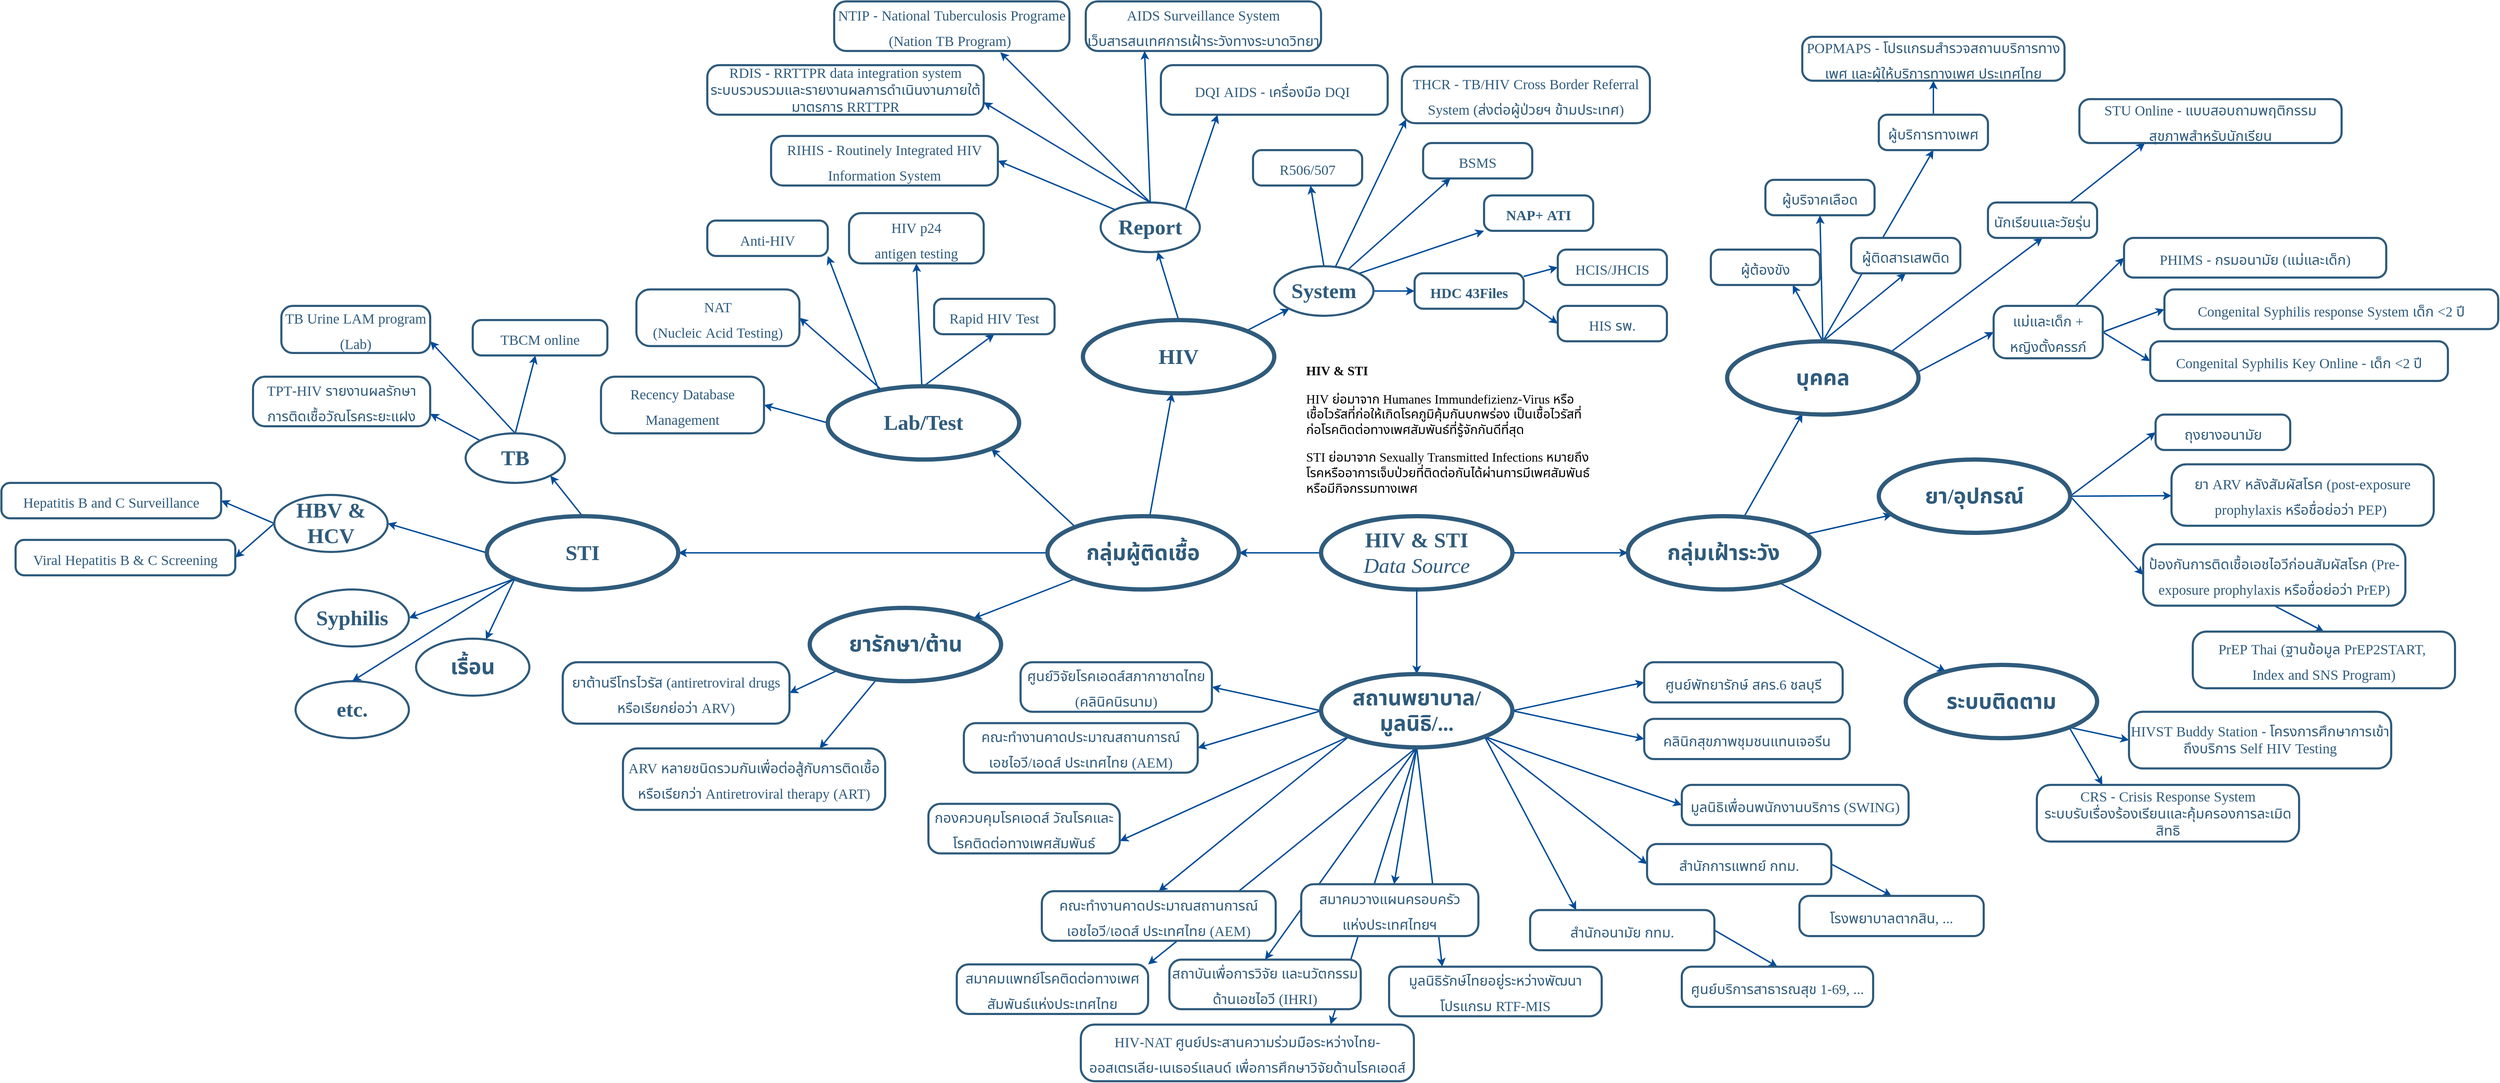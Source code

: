 <mxfile version="22.0.6" type="github">
  <diagram id="6a731a19-8d31-9384-78a2-239565b7b9f0" name="Page-1">
    <mxGraphModel dx="5243" dy="2197" grid="1" gridSize="10" guides="1" tooltips="1" connect="1" arrows="1" fold="1" page="1" pageScale="1" pageWidth="1169" pageHeight="827" background="none" math="0" shadow="0">
      <root>
        <mxCell id="0" />
        <mxCell id="1" parent="0" />
        <mxCell id="NJPSFqTKnOia2GW7wcEC-1544" value="" style="edgeStyle=orthogonalEdgeStyle;rounded=0;orthogonalLoop=1;jettySize=auto;html=1;fontFamily=noto sans thai;fontSource=https%3A%2F%2Ffonts.googleapis.com%2Fcss%3Ffamily%3Dnoto%2Bsans%2Bthai;strokeWidth=2;strokeColor=#004C99;" edge="1" parent="1" source="1515" target="NJPSFqTKnOia2GW7wcEC-1543">
          <mxGeometry relative="1" as="geometry" />
        </mxCell>
        <mxCell id="NJPSFqTKnOia2GW7wcEC-1546" value="" style="edgeStyle=orthogonalEdgeStyle;rounded=0;orthogonalLoop=1;jettySize=auto;html=1;strokeWidth=2;strokeColor=#004C99;" edge="1" parent="1" source="1515" target="NJPSFqTKnOia2GW7wcEC-1545">
          <mxGeometry relative="1" as="geometry" />
        </mxCell>
        <mxCell id="1515" value="HIV &amp;amp; STI&lt;br&gt;&lt;span style=&quot;font-weight: normal;&quot;&gt;&lt;i&gt;Data Source&lt;/i&gt;&lt;/span&gt;" style="ellipse;whiteSpace=wrap;html=1;shadow=0;fontFamily=noto sans thai;fontSize=30;fontColor=#2F5B7C;align=center;strokeColor=#2F5B7C;strokeWidth=6;fillColor=#FFFFFF;fontStyle=1;gradientColor=none;fontSource=https%3A%2F%2Ffonts.googleapis.com%2Fcss%3Ffamily%3Dnoto%2Bsans%2Bthai;" parent="1" vertex="1">
          <mxGeometry x="1036" y="777" width="270" height="103.5" as="geometry" />
        </mxCell>
        <mxCell id="NJPSFqTKnOia2GW7wcEC-1555" value="" style="rounded=0;orthogonalLoop=1;jettySize=auto;html=1;strokeWidth=2;strokeColor=#004C99;" edge="1" parent="1" source="NJPSFqTKnOia2GW7wcEC-1543" target="NJPSFqTKnOia2GW7wcEC-1554">
          <mxGeometry relative="1" as="geometry" />
        </mxCell>
        <mxCell id="NJPSFqTKnOia2GW7wcEC-1557" value="" style="edgeStyle=orthogonalEdgeStyle;rounded=0;orthogonalLoop=1;jettySize=auto;html=1;strokeWidth=2;strokeColor=#004C99;" edge="1" parent="1" source="NJPSFqTKnOia2GW7wcEC-1543" target="NJPSFqTKnOia2GW7wcEC-1556">
          <mxGeometry relative="1" as="geometry" />
        </mxCell>
        <mxCell id="NJPSFqTKnOia2GW7wcEC-1560" value="" style="rounded=0;orthogonalLoop=1;jettySize=auto;html=1;exitX=0.5;exitY=1;exitDx=0;exitDy=0;strokeWidth=2;strokeColor=#004C99;" edge="1" parent="1" source="1515" target="NJPSFqTKnOia2GW7wcEC-1559">
          <mxGeometry relative="1" as="geometry" />
        </mxCell>
        <mxCell id="NJPSFqTKnOia2GW7wcEC-1561" style="rounded=0;orthogonalLoop=1;jettySize=auto;html=1;exitX=0;exitY=1;exitDx=0;exitDy=0;entryX=1;entryY=0;entryDx=0;entryDy=0;strokeWidth=2;strokeColor=#004C99;" edge="1" parent="1" source="NJPSFqTKnOia2GW7wcEC-1543" target="NJPSFqTKnOia2GW7wcEC-1563">
          <mxGeometry relative="1" as="geometry">
            <mxPoint x="510" y="970" as="targetPoint" />
          </mxGeometry>
        </mxCell>
        <mxCell id="NJPSFqTKnOia2GW7wcEC-1565" style="rounded=0;orthogonalLoop=1;jettySize=auto;html=1;exitX=0;exitY=0;exitDx=0;exitDy=0;entryX=1;entryY=1;entryDx=0;entryDy=0;strokeWidth=2;strokeColor=#004C99;" edge="1" parent="1" source="NJPSFqTKnOia2GW7wcEC-1543" target="NJPSFqTKnOia2GW7wcEC-1564">
          <mxGeometry relative="1" as="geometry" />
        </mxCell>
        <mxCell id="NJPSFqTKnOia2GW7wcEC-1543" value="กลุ่มผู้ติดเชื้อ" style="ellipse;whiteSpace=wrap;html=1;shadow=0;fontFamily=noto sans thai;fontSize=30;fontColor=#2F5B7C;align=center;strokeColor=#2F5B7C;strokeWidth=6;fillColor=#FFFFFF;fontStyle=1;gradientColor=none;fontSource=https%3A%2F%2Ffonts.googleapis.com%2Fcss%3Ffamily%3Dnoto%2Bsans%2Bthai;" vertex="1" parent="1">
          <mxGeometry x="650" y="777" width="270" height="103.5" as="geometry" />
        </mxCell>
        <mxCell id="NJPSFqTKnOia2GW7wcEC-1549" value="" style="rounded=0;orthogonalLoop=1;jettySize=auto;html=1;strokeWidth=2;strokeColor=#004C99;" edge="1" parent="1" source="NJPSFqTKnOia2GW7wcEC-1545" target="NJPSFqTKnOia2GW7wcEC-1548">
          <mxGeometry relative="1" as="geometry" />
        </mxCell>
        <mxCell id="NJPSFqTKnOia2GW7wcEC-1551" value="" style="rounded=0;orthogonalLoop=1;jettySize=auto;html=1;strokeWidth=2;strokeColor=#004C99;" edge="1" parent="1" source="NJPSFqTKnOia2GW7wcEC-1545" target="NJPSFqTKnOia2GW7wcEC-1550">
          <mxGeometry relative="1" as="geometry" />
        </mxCell>
        <mxCell id="NJPSFqTKnOia2GW7wcEC-1553" value="" style="rounded=0;orthogonalLoop=1;jettySize=auto;html=1;strokeWidth=2;strokeColor=#004C99;" edge="1" parent="1" source="NJPSFqTKnOia2GW7wcEC-1545" target="NJPSFqTKnOia2GW7wcEC-1552">
          <mxGeometry relative="1" as="geometry" />
        </mxCell>
        <mxCell id="NJPSFqTKnOia2GW7wcEC-1545" value="กลุ่มเฝ้าระวัง" style="ellipse;whiteSpace=wrap;html=1;shadow=0;fontFamily=noto sans thai;fontSize=30;fontColor=#2F5B7C;align=center;strokeColor=#2F5B7C;strokeWidth=6;fillColor=#FFFFFF;fontStyle=1;gradientColor=none;fontSource=https%3A%2F%2Ffonts.googleapis.com%2Fcss%3Ffamily%3Dnoto%2Bsans%2Bthai;" vertex="1" parent="1">
          <mxGeometry x="1469" y="777" width="270" height="103.5" as="geometry" />
        </mxCell>
        <mxCell id="NJPSFqTKnOia2GW7wcEC-1725" style="edgeStyle=none;shape=connector;rounded=0;orthogonalLoop=1;jettySize=auto;html=1;exitX=0.5;exitY=0;exitDx=0;exitDy=0;labelBackgroundColor=default;strokeColor=#004C99;strokeWidth=2;align=center;verticalAlign=middle;fontFamily=Helvetica;fontSize=11;fontColor=default;endArrow=classic;entryX=0.75;entryY=1;entryDx=0;entryDy=0;" edge="1" parent="1" source="NJPSFqTKnOia2GW7wcEC-1548" target="NJPSFqTKnOia2GW7wcEC-1666">
          <mxGeometry relative="1" as="geometry" />
        </mxCell>
        <mxCell id="NJPSFqTKnOia2GW7wcEC-1726" style="edgeStyle=none;shape=connector;rounded=0;orthogonalLoop=1;jettySize=auto;html=1;exitX=0.5;exitY=0;exitDx=0;exitDy=0;entryX=0.5;entryY=1;entryDx=0;entryDy=0;labelBackgroundColor=default;strokeColor=#004C99;strokeWidth=2;align=center;verticalAlign=middle;fontFamily=Helvetica;fontSize=11;fontColor=default;endArrow=classic;" edge="1" parent="1" source="NJPSFqTKnOia2GW7wcEC-1548" target="NJPSFqTKnOia2GW7wcEC-1664">
          <mxGeometry relative="1" as="geometry" />
        </mxCell>
        <mxCell id="NJPSFqTKnOia2GW7wcEC-1727" style="edgeStyle=none;shape=connector;rounded=0;orthogonalLoop=1;jettySize=auto;html=1;exitX=0.5;exitY=0;exitDx=0;exitDy=0;entryX=0.5;entryY=1;entryDx=0;entryDy=0;labelBackgroundColor=default;strokeColor=#004C99;strokeWidth=2;align=center;verticalAlign=middle;fontFamily=Helvetica;fontSize=11;fontColor=default;endArrow=classic;" edge="1" parent="1" source="NJPSFqTKnOia2GW7wcEC-1548" target="NJPSFqTKnOia2GW7wcEC-1665">
          <mxGeometry relative="1" as="geometry" />
        </mxCell>
        <mxCell id="NJPSFqTKnOia2GW7wcEC-1728" style="edgeStyle=none;shape=connector;rounded=0;orthogonalLoop=1;jettySize=auto;html=1;exitX=0.5;exitY=0;exitDx=0;exitDy=0;entryX=0.5;entryY=1;entryDx=0;entryDy=0;labelBackgroundColor=default;strokeColor=#004C99;strokeWidth=2;align=center;verticalAlign=middle;fontFamily=Helvetica;fontSize=11;fontColor=default;endArrow=classic;" edge="1" parent="1" source="NJPSFqTKnOia2GW7wcEC-1548" target="NJPSFqTKnOia2GW7wcEC-1662">
          <mxGeometry relative="1" as="geometry" />
        </mxCell>
        <mxCell id="NJPSFqTKnOia2GW7wcEC-1730" style="edgeStyle=none;shape=connector;rounded=0;orthogonalLoop=1;jettySize=auto;html=1;exitX=1;exitY=0;exitDx=0;exitDy=0;entryX=0.5;entryY=1;entryDx=0;entryDy=0;labelBackgroundColor=default;strokeColor=#004C99;strokeWidth=2;align=center;verticalAlign=middle;fontFamily=Helvetica;fontSize=11;fontColor=default;endArrow=classic;" edge="1" parent="1" source="NJPSFqTKnOia2GW7wcEC-1548" target="NJPSFqTKnOia2GW7wcEC-1642">
          <mxGeometry relative="1" as="geometry" />
        </mxCell>
        <mxCell id="NJPSFqTKnOia2GW7wcEC-1731" style="edgeStyle=none;shape=connector;rounded=0;orthogonalLoop=1;jettySize=auto;html=1;exitX=0.997;exitY=0.419;exitDx=0;exitDy=0;entryX=0;entryY=0.5;entryDx=0;entryDy=0;labelBackgroundColor=default;strokeColor=#004C99;strokeWidth=2;align=center;verticalAlign=middle;fontFamily=Helvetica;fontSize=11;fontColor=default;endArrow=classic;exitPerimeter=0;" edge="1" parent="1" source="NJPSFqTKnOia2GW7wcEC-1548" target="NJPSFqTKnOia2GW7wcEC-1639">
          <mxGeometry relative="1" as="geometry" />
        </mxCell>
        <mxCell id="NJPSFqTKnOia2GW7wcEC-1548" value="บุคคล" style="ellipse;whiteSpace=wrap;html=1;shadow=0;fontFamily=noto sans thai;fontSize=30;fontColor=#2F5B7C;align=center;strokeColor=#2F5B7C;strokeWidth=6;fillColor=#FFFFFF;fontStyle=1;gradientColor=none;fontSource=https%3A%2F%2Ffonts.googleapis.com%2Fcss%3Ffamily%3Dnoto%2Bsans%2Bthai;" vertex="1" parent="1">
          <mxGeometry x="1609" y="530" width="270" height="103.5" as="geometry" />
        </mxCell>
        <mxCell id="NJPSFqTKnOia2GW7wcEC-1742" style="edgeStyle=none;shape=connector;rounded=0;orthogonalLoop=1;jettySize=auto;html=1;exitX=1;exitY=1;exitDx=0;exitDy=0;entryX=0;entryY=0.5;entryDx=0;entryDy=0;labelBackgroundColor=default;strokeColor=#004C99;strokeWidth=2;align=center;verticalAlign=middle;fontFamily=Helvetica;fontSize=11;fontColor=default;endArrow=classic;" edge="1" parent="1" source="NJPSFqTKnOia2GW7wcEC-1550" target="NJPSFqTKnOia2GW7wcEC-1658">
          <mxGeometry relative="1" as="geometry" />
        </mxCell>
        <mxCell id="NJPSFqTKnOia2GW7wcEC-1743" style="edgeStyle=none;shape=connector;rounded=0;orthogonalLoop=1;jettySize=auto;html=1;exitX=1;exitY=1;exitDx=0;exitDy=0;entryX=0.25;entryY=0;entryDx=0;entryDy=0;labelBackgroundColor=default;strokeColor=#004C99;strokeWidth=2;align=center;verticalAlign=middle;fontFamily=Helvetica;fontSize=11;fontColor=default;endArrow=classic;" edge="1" parent="1" source="NJPSFqTKnOia2GW7wcEC-1550" target="NJPSFqTKnOia2GW7wcEC-1659">
          <mxGeometry relative="1" as="geometry" />
        </mxCell>
        <mxCell id="NJPSFqTKnOia2GW7wcEC-1550" value="ระบบติดตาม" style="ellipse;whiteSpace=wrap;html=1;shadow=0;fontFamily=noto sans thai;fontSize=30;fontColor=#2F5B7C;align=center;strokeColor=#2F5B7C;strokeWidth=6;fillColor=#FFFFFF;fontStyle=1;gradientColor=none;fontSource=https%3A%2F%2Ffonts.googleapis.com%2Fcss%3Ffamily%3Dnoto%2Bsans%2Bthai;" vertex="1" parent="1">
          <mxGeometry x="1861" y="987" width="270" height="103.5" as="geometry" />
        </mxCell>
        <mxCell id="NJPSFqTKnOia2GW7wcEC-1737" style="edgeStyle=none;shape=connector;rounded=0;orthogonalLoop=1;jettySize=auto;html=1;exitX=1;exitY=0.5;exitDx=0;exitDy=0;labelBackgroundColor=default;strokeColor=#004C99;strokeWidth=2;align=center;verticalAlign=middle;fontFamily=Helvetica;fontSize=11;fontColor=default;endArrow=classic;" edge="1" parent="1" source="NJPSFqTKnOia2GW7wcEC-1552" target="NJPSFqTKnOia2GW7wcEC-1609">
          <mxGeometry relative="1" as="geometry" />
        </mxCell>
        <mxCell id="NJPSFqTKnOia2GW7wcEC-1738" style="edgeStyle=none;shape=connector;rounded=0;orthogonalLoop=1;jettySize=auto;html=1;exitX=1;exitY=0.5;exitDx=0;exitDy=0;entryX=0;entryY=0.5;entryDx=0;entryDy=0;labelBackgroundColor=default;strokeColor=#004C99;strokeWidth=2;align=center;verticalAlign=middle;fontFamily=Helvetica;fontSize=11;fontColor=default;endArrow=classic;" edge="1" parent="1" source="NJPSFqTKnOia2GW7wcEC-1552" target="NJPSFqTKnOia2GW7wcEC-1667">
          <mxGeometry relative="1" as="geometry" />
        </mxCell>
        <mxCell id="NJPSFqTKnOia2GW7wcEC-1739" style="edgeStyle=none;shape=connector;rounded=0;orthogonalLoop=1;jettySize=auto;html=1;exitX=1;exitY=0.5;exitDx=0;exitDy=0;entryX=0;entryY=0.5;entryDx=0;entryDy=0;labelBackgroundColor=default;strokeColor=#004C99;strokeWidth=2;align=center;verticalAlign=middle;fontFamily=Helvetica;fontSize=11;fontColor=default;endArrow=classic;" edge="1" parent="1" source="NJPSFqTKnOia2GW7wcEC-1552" target="NJPSFqTKnOia2GW7wcEC-1612">
          <mxGeometry relative="1" as="geometry" />
        </mxCell>
        <mxCell id="NJPSFqTKnOia2GW7wcEC-1552" value="ยา/อุปกรณ์" style="ellipse;whiteSpace=wrap;html=1;shadow=0;fontFamily=noto sans thai;fontSize=30;fontColor=#2F5B7C;align=center;strokeColor=#2F5B7C;strokeWidth=6;fillColor=#FFFFFF;fontStyle=1;gradientColor=none;fontSource=https%3A%2F%2Ffonts.googleapis.com%2Fcss%3Ffamily%3Dnoto%2Bsans%2Bthai;" vertex="1" parent="1">
          <mxGeometry x="1823" y="697" width="270" height="103.5" as="geometry" />
        </mxCell>
        <mxCell id="NJPSFqTKnOia2GW7wcEC-1670" style="edgeStyle=none;shape=connector;rounded=0;orthogonalLoop=1;jettySize=auto;html=1;exitX=0.5;exitY=0;exitDx=0;exitDy=0;labelBackgroundColor=default;strokeColor=#004C99;strokeWidth=2;align=center;verticalAlign=middle;fontFamily=Helvetica;fontSize=11;fontColor=default;endArrow=classic;" edge="1" parent="1" source="NJPSFqTKnOia2GW7wcEC-1554" target="NJPSFqTKnOia2GW7wcEC-1653">
          <mxGeometry relative="1" as="geometry" />
        </mxCell>
        <mxCell id="NJPSFqTKnOia2GW7wcEC-1671" style="edgeStyle=none;shape=connector;rounded=0;orthogonalLoop=1;jettySize=auto;html=1;exitX=1;exitY=0;exitDx=0;exitDy=0;labelBackgroundColor=default;strokeColor=#004C99;strokeWidth=2;align=center;verticalAlign=middle;fontFamily=Helvetica;fontSize=11;fontColor=default;endArrow=classic;" edge="1" parent="1" source="NJPSFqTKnOia2GW7wcEC-1554" target="NJPSFqTKnOia2GW7wcEC-1652">
          <mxGeometry relative="1" as="geometry" />
        </mxCell>
        <mxCell id="NJPSFqTKnOia2GW7wcEC-1554" value="HIV" style="ellipse;whiteSpace=wrap;html=1;shadow=0;fontFamily=noto sans thai;fontSize=30;fontColor=#2F5B7C;align=center;strokeColor=#2F5B7C;strokeWidth=6;fillColor=#FFFFFF;fontStyle=1;gradientColor=none;fontSource=https%3A%2F%2Ffonts.googleapis.com%2Fcss%3Ffamily%3Dnoto%2Bsans%2Bthai;" vertex="1" parent="1">
          <mxGeometry x="700" y="500" width="270" height="103.5" as="geometry" />
        </mxCell>
        <mxCell id="NJPSFqTKnOia2GW7wcEC-1693" style="edgeStyle=none;shape=connector;rounded=0;orthogonalLoop=1;jettySize=auto;html=1;exitX=0.5;exitY=0;exitDx=0;exitDy=0;entryX=1;entryY=1;entryDx=0;entryDy=0;labelBackgroundColor=default;strokeColor=#004C99;strokeWidth=2;align=center;verticalAlign=middle;fontFamily=Helvetica;fontSize=11;fontColor=default;endArrow=classic;" edge="1" parent="1" source="NJPSFqTKnOia2GW7wcEC-1556" target="NJPSFqTKnOia2GW7wcEC-1633">
          <mxGeometry relative="1" as="geometry" />
        </mxCell>
        <mxCell id="NJPSFqTKnOia2GW7wcEC-1694" style="edgeStyle=none;shape=connector;rounded=0;orthogonalLoop=1;jettySize=auto;html=1;exitX=0;exitY=0.5;exitDx=0;exitDy=0;entryX=1;entryY=0.5;entryDx=0;entryDy=0;labelBackgroundColor=default;strokeColor=#004C99;strokeWidth=2;align=center;verticalAlign=middle;fontFamily=Helvetica;fontSize=11;fontColor=default;endArrow=classic;" edge="1" parent="1" source="NJPSFqTKnOia2GW7wcEC-1556" target="NJPSFqTKnOia2GW7wcEC-1634">
          <mxGeometry relative="1" as="geometry" />
        </mxCell>
        <mxCell id="NJPSFqTKnOia2GW7wcEC-1695" style="edgeStyle=none;shape=connector;rounded=0;orthogonalLoop=1;jettySize=auto;html=1;exitX=0;exitY=1;exitDx=0;exitDy=0;labelBackgroundColor=default;strokeColor=#004C99;strokeWidth=2;align=center;verticalAlign=middle;fontFamily=Helvetica;fontSize=11;fontColor=default;endArrow=classic;entryX=1;entryY=0.5;entryDx=0;entryDy=0;" edge="1" parent="1" source="NJPSFqTKnOia2GW7wcEC-1556" target="NJPSFqTKnOia2GW7wcEC-1635">
          <mxGeometry relative="1" as="geometry" />
        </mxCell>
        <mxCell id="NJPSFqTKnOia2GW7wcEC-1696" style="edgeStyle=none;shape=connector;rounded=0;orthogonalLoop=1;jettySize=auto;html=1;exitX=0;exitY=1;exitDx=0;exitDy=0;labelBackgroundColor=default;strokeColor=#004C99;strokeWidth=2;align=center;verticalAlign=middle;fontFamily=Helvetica;fontSize=11;fontColor=default;endArrow=classic;" edge="1" parent="1" source="NJPSFqTKnOia2GW7wcEC-1556" target="NJPSFqTKnOia2GW7wcEC-1636">
          <mxGeometry relative="1" as="geometry" />
        </mxCell>
        <mxCell id="NJPSFqTKnOia2GW7wcEC-1556" value="STI" style="ellipse;whiteSpace=wrap;html=1;shadow=0;fontFamily=noto sans thai;fontSize=30;fontColor=#2F5B7C;align=center;strokeColor=#2F5B7C;strokeWidth=6;fillColor=#FFFFFF;fontStyle=1;gradientColor=none;fontSource=https%3A%2F%2Ffonts.googleapis.com%2Fcss%3Ffamily%3Dnoto%2Bsans%2Bthai;" vertex="1" parent="1">
          <mxGeometry x="-141" y="777" width="270" height="103.5" as="geometry" />
        </mxCell>
        <mxCell id="NJPSFqTKnOia2GW7wcEC-1558" value="&lt;h1 style=&quot;font-size: 18px;&quot;&gt;&lt;font style=&quot;font-size: 18px;&quot;&gt;HIV &amp;amp; STI&lt;/font&gt;&lt;/h1&gt;&lt;p style=&quot;font-size: 18px;&quot;&gt;HIV ย่อมาจาก Humanes Immundefizienz-Virus หรือเชื้อไวรัสที่ก่อให้เกิดโรคภูมิคุ้มกันบกพร่อง เป็นเชื้อไวรัสที่ก่อโรคติดต่อทางเพศสัมพันธ์ที่รู้จักกันดีที่สุด&lt;br style=&quot;font-size: 18px;&quot;&gt;&lt;/p&gt;&lt;p style=&quot;font-size: 18px;&quot;&gt;&lt;font style=&quot;font-size: 18px;&quot;&gt;STI ย่อมาจาก Sexually Transmitted Infections หมายถึงโรคหรืออาการเจ็บป่วยที่ติดต่อกันได้ผ่านการมีเพศสัมพันธ์หรือมีกิจกรรมทางเพศ&lt;br style=&quot;font-size: 18px;&quot;&gt;&lt;/font&gt;&lt;/p&gt;" style="text;html=1;strokeColor=none;fillColor=none;spacing=5;spacingTop=-20;whiteSpace=wrap;overflow=hidden;rounded=0;fontFamily=noto sans thai;fontSource=https%3A%2F%2Ffonts.googleapis.com%2Fcss%3Ffamily%3Dnoto%2Bsans%2Bthai;fontSize=18;" vertex="1" parent="1">
          <mxGeometry x="1010" y="560" width="410" height="230" as="geometry" />
        </mxCell>
        <mxCell id="NJPSFqTKnOia2GW7wcEC-1708" style="edgeStyle=none;shape=connector;rounded=0;orthogonalLoop=1;jettySize=auto;html=1;exitX=0;exitY=0.5;exitDx=0;exitDy=0;entryX=1;entryY=0.5;entryDx=0;entryDy=0;labelBackgroundColor=default;strokeColor=#004C99;strokeWidth=2;align=center;verticalAlign=middle;fontFamily=Helvetica;fontSize=11;fontColor=default;endArrow=classic;" edge="1" parent="1" source="NJPSFqTKnOia2GW7wcEC-1559" target="NJPSFqTKnOia2GW7wcEC-1617">
          <mxGeometry relative="1" as="geometry" />
        </mxCell>
        <mxCell id="NJPSFqTKnOia2GW7wcEC-1709" style="edgeStyle=none;shape=connector;rounded=0;orthogonalLoop=1;jettySize=auto;html=1;exitX=0;exitY=0.5;exitDx=0;exitDy=0;entryX=1;entryY=0.5;entryDx=0;entryDy=0;labelBackgroundColor=default;strokeColor=#004C99;strokeWidth=2;align=center;verticalAlign=middle;fontFamily=Helvetica;fontSize=11;fontColor=default;endArrow=classic;" edge="1" parent="1" source="NJPSFqTKnOia2GW7wcEC-1559" target="NJPSFqTKnOia2GW7wcEC-1620">
          <mxGeometry relative="1" as="geometry" />
        </mxCell>
        <mxCell id="NJPSFqTKnOia2GW7wcEC-1710" style="edgeStyle=none;shape=connector;rounded=0;orthogonalLoop=1;jettySize=auto;html=1;exitX=0;exitY=1;exitDx=0;exitDy=0;entryX=1;entryY=0.75;entryDx=0;entryDy=0;labelBackgroundColor=default;strokeColor=#004C99;strokeWidth=2;align=center;verticalAlign=middle;fontFamily=Helvetica;fontSize=11;fontColor=default;endArrow=classic;" edge="1" parent="1" source="NJPSFqTKnOia2GW7wcEC-1559" target="NJPSFqTKnOia2GW7wcEC-1641">
          <mxGeometry relative="1" as="geometry" />
        </mxCell>
        <mxCell id="NJPSFqTKnOia2GW7wcEC-1712" style="edgeStyle=none;shape=connector;rounded=0;orthogonalLoop=1;jettySize=auto;html=1;exitX=0;exitY=1;exitDx=0;exitDy=0;entryX=0.5;entryY=0;entryDx=0;entryDy=0;labelBackgroundColor=default;strokeColor=#004C99;strokeWidth=2;align=center;verticalAlign=middle;fontFamily=Helvetica;fontSize=11;fontColor=default;endArrow=classic;" edge="1" parent="1" source="NJPSFqTKnOia2GW7wcEC-1559" target="NJPSFqTKnOia2GW7wcEC-1619">
          <mxGeometry relative="1" as="geometry" />
        </mxCell>
        <mxCell id="NJPSFqTKnOia2GW7wcEC-1713" style="edgeStyle=none;shape=connector;rounded=0;orthogonalLoop=1;jettySize=auto;html=1;exitX=0.5;exitY=1;exitDx=0;exitDy=0;labelBackgroundColor=default;strokeColor=#004C99;strokeWidth=2;align=center;verticalAlign=middle;fontFamily=Helvetica;fontSize=11;fontColor=default;endArrow=classic;" edge="1" parent="1" source="NJPSFqTKnOia2GW7wcEC-1559" target="NJPSFqTKnOia2GW7wcEC-1627">
          <mxGeometry relative="1" as="geometry" />
        </mxCell>
        <mxCell id="NJPSFqTKnOia2GW7wcEC-1714" style="edgeStyle=none;shape=connector;rounded=0;orthogonalLoop=1;jettySize=auto;html=1;exitX=0.5;exitY=1;exitDx=0;exitDy=0;entryX=0.5;entryY=0;entryDx=0;entryDy=0;labelBackgroundColor=default;strokeColor=#004C99;strokeWidth=2;align=center;verticalAlign=middle;fontFamily=Helvetica;fontSize=11;fontColor=default;endArrow=classic;" edge="1" parent="1" source="NJPSFqTKnOia2GW7wcEC-1559" target="NJPSFqTKnOia2GW7wcEC-1616">
          <mxGeometry relative="1" as="geometry" />
        </mxCell>
        <mxCell id="NJPSFqTKnOia2GW7wcEC-1715" style="edgeStyle=none;shape=connector;rounded=0;orthogonalLoop=1;jettySize=auto;html=1;exitX=0.5;exitY=1;exitDx=0;exitDy=0;entryX=1;entryY=0;entryDx=0;entryDy=0;labelBackgroundColor=default;strokeColor=#004C99;strokeWidth=2;align=center;verticalAlign=middle;fontFamily=Helvetica;fontSize=11;fontColor=default;endArrow=classic;" edge="1" parent="1" source="NJPSFqTKnOia2GW7wcEC-1559" target="NJPSFqTKnOia2GW7wcEC-1618">
          <mxGeometry relative="1" as="geometry" />
        </mxCell>
        <mxCell id="NJPSFqTKnOia2GW7wcEC-1716" style="edgeStyle=none;shape=connector;rounded=0;orthogonalLoop=1;jettySize=auto;html=1;exitX=0.5;exitY=1;exitDx=0;exitDy=0;entryX=0.75;entryY=0;entryDx=0;entryDy=0;labelBackgroundColor=default;strokeColor=#004C99;strokeWidth=2;align=center;verticalAlign=middle;fontFamily=Helvetica;fontSize=11;fontColor=default;endArrow=classic;" edge="1" parent="1" source="NJPSFqTKnOia2GW7wcEC-1559" target="NJPSFqTKnOia2GW7wcEC-1628">
          <mxGeometry relative="1" as="geometry" />
        </mxCell>
        <mxCell id="NJPSFqTKnOia2GW7wcEC-1717" style="edgeStyle=none;shape=connector;rounded=0;orthogonalLoop=1;jettySize=auto;html=1;exitX=0.5;exitY=1;exitDx=0;exitDy=0;entryX=0.25;entryY=0;entryDx=0;entryDy=0;labelBackgroundColor=default;strokeColor=#004C99;strokeWidth=2;align=center;verticalAlign=middle;fontFamily=Helvetica;fontSize=11;fontColor=default;endArrow=classic;" edge="1" parent="1" source="NJPSFqTKnOia2GW7wcEC-1559" target="NJPSFqTKnOia2GW7wcEC-1629">
          <mxGeometry relative="1" as="geometry" />
        </mxCell>
        <mxCell id="NJPSFqTKnOia2GW7wcEC-1718" style="edgeStyle=none;shape=connector;rounded=0;orthogonalLoop=1;jettySize=auto;html=1;exitX=1;exitY=1;exitDx=0;exitDy=0;entryX=0.25;entryY=0;entryDx=0;entryDy=0;labelBackgroundColor=default;strokeColor=#004C99;strokeWidth=2;align=center;verticalAlign=middle;fontFamily=Helvetica;fontSize=11;fontColor=default;endArrow=classic;" edge="1" parent="1" source="NJPSFqTKnOia2GW7wcEC-1559" target="NJPSFqTKnOia2GW7wcEC-1623">
          <mxGeometry relative="1" as="geometry" />
        </mxCell>
        <mxCell id="NJPSFqTKnOia2GW7wcEC-1719" style="edgeStyle=none;shape=connector;rounded=0;orthogonalLoop=1;jettySize=auto;html=1;exitX=1;exitY=1;exitDx=0;exitDy=0;entryX=0;entryY=0.5;entryDx=0;entryDy=0;labelBackgroundColor=default;strokeColor=#004C99;strokeWidth=2;align=center;verticalAlign=middle;fontFamily=Helvetica;fontSize=11;fontColor=default;endArrow=classic;" edge="1" parent="1" source="NJPSFqTKnOia2GW7wcEC-1559" target="NJPSFqTKnOia2GW7wcEC-1621">
          <mxGeometry relative="1" as="geometry" />
        </mxCell>
        <mxCell id="NJPSFqTKnOia2GW7wcEC-1720" style="edgeStyle=none;shape=connector;rounded=0;orthogonalLoop=1;jettySize=auto;html=1;exitX=1;exitY=1;exitDx=0;exitDy=0;entryX=0;entryY=0.5;entryDx=0;entryDy=0;labelBackgroundColor=default;strokeColor=#004C99;strokeWidth=2;align=center;verticalAlign=middle;fontFamily=Helvetica;fontSize=11;fontColor=default;endArrow=classic;" edge="1" parent="1" source="NJPSFqTKnOia2GW7wcEC-1559" target="NJPSFqTKnOia2GW7wcEC-1614">
          <mxGeometry relative="1" as="geometry" />
        </mxCell>
        <mxCell id="NJPSFqTKnOia2GW7wcEC-1721" style="edgeStyle=none;shape=connector;rounded=0;orthogonalLoop=1;jettySize=auto;html=1;exitX=1;exitY=0.5;exitDx=0;exitDy=0;entryX=0;entryY=0.5;entryDx=0;entryDy=0;labelBackgroundColor=default;strokeColor=#004C99;strokeWidth=2;align=center;verticalAlign=middle;fontFamily=Helvetica;fontSize=11;fontColor=default;endArrow=classic;" edge="1" parent="1" source="NJPSFqTKnOia2GW7wcEC-1559" target="NJPSFqTKnOia2GW7wcEC-1626">
          <mxGeometry relative="1" as="geometry" />
        </mxCell>
        <mxCell id="NJPSFqTKnOia2GW7wcEC-1722" style="edgeStyle=none;shape=connector;rounded=0;orthogonalLoop=1;jettySize=auto;html=1;exitX=1;exitY=0.5;exitDx=0;exitDy=0;entryX=0;entryY=0.5;entryDx=0;entryDy=0;labelBackgroundColor=default;strokeColor=#004C99;strokeWidth=2;align=center;verticalAlign=middle;fontFamily=Helvetica;fontSize=11;fontColor=default;endArrow=classic;" edge="1" parent="1" source="NJPSFqTKnOia2GW7wcEC-1559" target="NJPSFqTKnOia2GW7wcEC-1625">
          <mxGeometry relative="1" as="geometry" />
        </mxCell>
        <mxCell id="NJPSFqTKnOia2GW7wcEC-1559" value="สถานพยาบาล/&lt;br&gt;มูลนิธิ/..." style="ellipse;whiteSpace=wrap;html=1;shadow=0;fontFamily=noto sans thai;fontSize=30;fontColor=#2F5B7C;align=center;strokeColor=#2F5B7C;strokeWidth=6;fillColor=#FFFFFF;fontStyle=1;gradientColor=none;fontSource=https%3A%2F%2Ffonts.googleapis.com%2Fcss%3Ffamily%3Dnoto%2Bsans%2Bthai;" vertex="1" parent="1">
          <mxGeometry x="1036" y="1000" width="270" height="103.5" as="geometry" />
        </mxCell>
        <mxCell id="NJPSFqTKnOia2GW7wcEC-1704" style="edgeStyle=none;shape=connector;rounded=0;orthogonalLoop=1;jettySize=auto;html=1;entryX=0.75;entryY=0;entryDx=0;entryDy=0;labelBackgroundColor=default;strokeColor=#004C99;strokeWidth=2;align=center;verticalAlign=middle;fontFamily=Helvetica;fontSize=11;fontColor=default;endArrow=classic;" edge="1" parent="1" source="NJPSFqTKnOia2GW7wcEC-1563" target="NJPSFqTKnOia2GW7wcEC-1608">
          <mxGeometry relative="1" as="geometry" />
        </mxCell>
        <mxCell id="NJPSFqTKnOia2GW7wcEC-1705" style="edgeStyle=none;shape=connector;rounded=0;orthogonalLoop=1;jettySize=auto;html=1;exitX=0;exitY=1;exitDx=0;exitDy=0;entryX=1;entryY=0.5;entryDx=0;entryDy=0;labelBackgroundColor=default;strokeColor=#004C99;strokeWidth=2;align=center;verticalAlign=middle;fontFamily=Helvetica;fontSize=11;fontColor=default;endArrow=classic;" edge="1" parent="1" source="NJPSFqTKnOia2GW7wcEC-1563" target="NJPSFqTKnOia2GW7wcEC-1606">
          <mxGeometry relative="1" as="geometry" />
        </mxCell>
        <mxCell id="NJPSFqTKnOia2GW7wcEC-1563" value="ยารักษา/ต้าน" style="ellipse;whiteSpace=wrap;html=1;shadow=0;fontFamily=noto sans thai;fontSize=30;fontColor=#2F5B7C;align=center;strokeColor=#2F5B7C;strokeWidth=6;fillColor=#FFFFFF;fontStyle=1;gradientColor=none;fontSource=https%3A%2F%2Ffonts.googleapis.com%2Fcss%3Ffamily%3Dnoto%2Bsans%2Bthai;" vertex="1" parent="1">
          <mxGeometry x="314.5" y="906.5" width="270" height="103.5" as="geometry" />
        </mxCell>
        <mxCell id="NJPSFqTKnOia2GW7wcEC-1672" style="edgeStyle=none;shape=connector;rounded=0;orthogonalLoop=1;jettySize=auto;html=1;entryX=1;entryY=0.5;entryDx=0;entryDy=0;labelBackgroundColor=default;strokeColor=#004C99;strokeWidth=2;align=center;verticalAlign=middle;fontFamily=Helvetica;fontSize=11;fontColor=default;endArrow=classic;exitX=0.289;exitY=0.066;exitDx=0;exitDy=0;exitPerimeter=0;" edge="1" parent="1" source="NJPSFqTKnOia2GW7wcEC-1564" target="NJPSFqTKnOia2GW7wcEC-1600">
          <mxGeometry relative="1" as="geometry" />
        </mxCell>
        <mxCell id="NJPSFqTKnOia2GW7wcEC-1673" style="edgeStyle=none;shape=connector;rounded=0;orthogonalLoop=1;jettySize=auto;html=1;exitX=0.5;exitY=0;exitDx=0;exitDy=0;entryX=0.5;entryY=1;entryDx=0;entryDy=0;labelBackgroundColor=default;strokeColor=#004C99;strokeWidth=2;align=center;verticalAlign=middle;fontFamily=Helvetica;fontSize=11;fontColor=default;endArrow=classic;" edge="1" parent="1" source="NJPSFqTKnOia2GW7wcEC-1564" target="NJPSFqTKnOia2GW7wcEC-1602">
          <mxGeometry relative="1" as="geometry" />
        </mxCell>
        <mxCell id="NJPSFqTKnOia2GW7wcEC-1674" style="edgeStyle=none;shape=connector;rounded=0;orthogonalLoop=1;jettySize=auto;html=1;entryX=0.5;entryY=1;entryDx=0;entryDy=0;labelBackgroundColor=default;strokeColor=#004C99;strokeWidth=2;align=center;verticalAlign=middle;fontFamily=Helvetica;fontSize=11;fontColor=default;endArrow=classic;" edge="1" parent="1" source="NJPSFqTKnOia2GW7wcEC-1564" target="NJPSFqTKnOia2GW7wcEC-1599">
          <mxGeometry relative="1" as="geometry" />
        </mxCell>
        <mxCell id="NJPSFqTKnOia2GW7wcEC-1676" style="edgeStyle=none;shape=connector;rounded=0;orthogonalLoop=1;jettySize=auto;html=1;exitX=0;exitY=0.5;exitDx=0;exitDy=0;entryX=1;entryY=0.5;entryDx=0;entryDy=0;labelBackgroundColor=default;strokeColor=#004C99;strokeWidth=2;align=center;verticalAlign=middle;fontFamily=Helvetica;fontSize=11;fontColor=default;endArrow=classic;" edge="1" parent="1" source="NJPSFqTKnOia2GW7wcEC-1564" target="NJPSFqTKnOia2GW7wcEC-1604">
          <mxGeometry relative="1" as="geometry" />
        </mxCell>
        <mxCell id="NJPSFqTKnOia2GW7wcEC-1564" value="Lab/Test" style="ellipse;whiteSpace=wrap;html=1;shadow=0;fontFamily=noto sans thai;fontSize=30;fontColor=#2F5B7C;align=center;strokeColor=#2F5B7C;strokeWidth=6;fillColor=#FFFFFF;fontStyle=1;gradientColor=none;fontSource=https%3A%2F%2Ffonts.googleapis.com%2Fcss%3Ffamily%3Dnoto%2Bsans%2Bthai;" vertex="1" parent="1">
          <mxGeometry x="340" y="593.5" width="270" height="103.5" as="geometry" />
        </mxCell>
        <mxCell id="NJPSFqTKnOia2GW7wcEC-1687" style="edgeStyle=none;shape=connector;rounded=0;orthogonalLoop=1;jettySize=auto;html=1;exitX=1;exitY=0.75;exitDx=0;exitDy=0;entryX=0;entryY=0.5;entryDx=0;entryDy=0;labelBackgroundColor=default;strokeColor=#004C99;strokeWidth=2;align=center;verticalAlign=middle;fontFamily=Helvetica;fontSize=11;fontColor=default;endArrow=classic;" edge="1" parent="1" source="NJPSFqTKnOia2GW7wcEC-1587" target="NJPSFqTKnOia2GW7wcEC-1596">
          <mxGeometry relative="1" as="geometry" />
        </mxCell>
        <mxCell id="NJPSFqTKnOia2GW7wcEC-1688" style="edgeStyle=none;shape=connector;rounded=0;orthogonalLoop=1;jettySize=auto;html=1;entryX=0;entryY=0.5;entryDx=0;entryDy=0;labelBackgroundColor=default;strokeColor=#004C99;strokeWidth=2;align=center;verticalAlign=middle;fontFamily=Helvetica;fontSize=11;fontColor=default;endArrow=classic;" edge="1" parent="1" source="NJPSFqTKnOia2GW7wcEC-1587" target="NJPSFqTKnOia2GW7wcEC-1595">
          <mxGeometry relative="1" as="geometry" />
        </mxCell>
        <mxCell id="NJPSFqTKnOia2GW7wcEC-1587" value="&lt;font style=&quot;font-size: 20px;&quot;&gt;HDC 43Files&lt;/font&gt;" style="rounded=1;whiteSpace=wrap;html=1;shadow=0;strokeColor=#2F5B7C;strokeWidth=3;align=center;verticalAlign=middle;fontFamily=noto sans thai;fontSource=https%3A%2F%2Ffonts.googleapis.com%2Fcss%3Ffamily%3Dnoto%2Bsans%2Bthai;fontSize=30;fontColor=#2F5B7C;fillColor=#FFFFFF;gradientColor=none;arcSize=24;fontStyle=1" vertex="1" parent="1">
          <mxGeometry x="1168" y="434" width="154" height="50" as="geometry" />
        </mxCell>
        <mxCell id="NJPSFqTKnOia2GW7wcEC-1588" value="&lt;font style=&quot;font-size: 20px;&quot;&gt;NAP+ ATI&lt;/font&gt;" style="rounded=1;whiteSpace=wrap;html=1;shadow=0;strokeColor=#2F5B7C;strokeWidth=3;align=center;verticalAlign=middle;fontFamily=noto sans thai;fontSource=https%3A%2F%2Ffonts.googleapis.com%2Fcss%3Ffamily%3Dnoto%2Bsans%2Bthai;fontSize=30;fontColor=#2F5B7C;fillColor=#FFFFFF;gradientColor=none;arcSize=24;fontStyle=1" vertex="1" parent="1">
          <mxGeometry x="1266" y="324" width="154" height="50" as="geometry" />
        </mxCell>
        <mxCell id="NJPSFqTKnOia2GW7wcEC-1590" value="&lt;font style=&quot;font-size: 20px;&quot;&gt;R506/507&lt;/font&gt;" style="rounded=1;whiteSpace=wrap;html=1;shadow=0;strokeColor=#2F5B7C;strokeWidth=3;align=center;verticalAlign=middle;fontFamily=noto sans thai;fontSource=https%3A%2F%2Ffonts.googleapis.com%2Fcss%3Ffamily%3Dnoto%2Bsans%2Bthai;fontSize=30;fontColor=#2F5B7C;fillColor=#FFFFFF;gradientColor=none;arcSize=24;" vertex="1" parent="1">
          <mxGeometry x="940" y="260" width="154" height="50" as="geometry" />
        </mxCell>
        <mxCell id="NJPSFqTKnOia2GW7wcEC-1592" value="&lt;font style=&quot;font-size: 20px;&quot;&gt;RIHIS - Routinely Integrated HIV Information System&lt;/font&gt;" style="rounded=1;whiteSpace=wrap;html=1;shadow=0;strokeColor=#2F5B7C;strokeWidth=3;align=center;verticalAlign=middle;fontFamily=noto sans thai;fontSource=https%3A%2F%2Ffonts.googleapis.com%2Fcss%3Ffamily%3Dnoto%2Bsans%2Bthai;fontSize=30;fontColor=#2F5B7C;fillColor=#FFFFFF;gradientColor=none;arcSize=24;" vertex="1" parent="1">
          <mxGeometry x="260" y="240" width="320" height="70" as="geometry" />
        </mxCell>
        <mxCell id="NJPSFqTKnOia2GW7wcEC-1594" value="&lt;font style=&quot;font-size: 20px;&quot;&gt;BSMS&lt;/font&gt;" style="rounded=1;whiteSpace=wrap;html=1;shadow=0;strokeColor=#2F5B7C;strokeWidth=3;align=center;verticalAlign=middle;fontFamily=noto sans thai;fontSource=https%3A%2F%2Ffonts.googleapis.com%2Fcss%3Ffamily%3Dnoto%2Bsans%2Bthai;fontSize=30;fontColor=#2F5B7C;fillColor=#FFFFFF;gradientColor=none;arcSize=24;" vertex="1" parent="1">
          <mxGeometry x="1180" y="250" width="154" height="50" as="geometry" />
        </mxCell>
        <mxCell id="NJPSFqTKnOia2GW7wcEC-1595" value="&lt;font style=&quot;font-size: 20px;&quot;&gt;HCIS/JHCIS&lt;/font&gt;" style="rounded=1;whiteSpace=wrap;html=1;shadow=0;strokeColor=#2F5B7C;strokeWidth=3;align=center;verticalAlign=middle;fontFamily=noto sans thai;fontSource=https%3A%2F%2Ffonts.googleapis.com%2Fcss%3Ffamily%3Dnoto%2Bsans%2Bthai;fontSize=30;fontColor=#2F5B7C;fillColor=#FFFFFF;gradientColor=none;arcSize=24;" vertex="1" parent="1">
          <mxGeometry x="1370" y="400.5" width="154" height="50" as="geometry" />
        </mxCell>
        <mxCell id="NJPSFqTKnOia2GW7wcEC-1596" value="&lt;font style=&quot;font-size: 20px;&quot;&gt;HIS รพ.&lt;/font&gt;" style="rounded=1;whiteSpace=wrap;html=1;shadow=0;strokeColor=#2F5B7C;strokeWidth=3;align=center;verticalAlign=middle;fontFamily=noto sans thai;fontSource=https%3A%2F%2Ffonts.googleapis.com%2Fcss%3Ffamily%3Dnoto%2Bsans%2Bthai;fontSize=30;fontColor=#2F5B7C;fillColor=#FFFFFF;gradientColor=none;arcSize=24;" vertex="1" parent="1">
          <mxGeometry x="1370" y="480" width="154" height="50" as="geometry" />
        </mxCell>
        <mxCell id="NJPSFqTKnOia2GW7wcEC-1598" value="&lt;span style=&quot;font-size: 20px;&quot;&gt;Anti-HIV&lt;/span&gt;" style="rounded=1;whiteSpace=wrap;html=1;shadow=0;strokeColor=#2F5B7C;strokeWidth=3;align=center;verticalAlign=middle;fontFamily=noto sans thai;fontSource=https%3A%2F%2Ffonts.googleapis.com%2Fcss%3Ffamily%3Dnoto%2Bsans%2Bthai;fontSize=30;fontColor=#2F5B7C;fillColor=#FFFFFF;gradientColor=none;arcSize=24;" vertex="1" parent="1">
          <mxGeometry x="170" y="359.5" width="170" height="50" as="geometry" />
        </mxCell>
        <mxCell id="NJPSFqTKnOia2GW7wcEC-1599" value="&lt;font style=&quot;font-size: 20px;&quot;&gt;HIV p24 &lt;br&gt;antigen testing&lt;/font&gt;" style="rounded=1;whiteSpace=wrap;html=1;shadow=0;strokeColor=#2F5B7C;strokeWidth=3;align=center;verticalAlign=middle;fontFamily=noto sans thai;fontSource=https%3A%2F%2Ffonts.googleapis.com%2Fcss%3Ffamily%3Dnoto%2Bsans%2Bthai;fontSize=30;fontColor=#2F5B7C;fillColor=#FFFFFF;gradientColor=none;arcSize=24;" vertex="1" parent="1">
          <mxGeometry x="370" y="349" width="190" height="71" as="geometry" />
        </mxCell>
        <mxCell id="NJPSFqTKnOia2GW7wcEC-1600" value="&lt;font style=&quot;font-size: 20px;&quot;&gt;NAT &lt;br&gt;(Nucleic Acid Testing)&lt;/font&gt;" style="rounded=1;whiteSpace=wrap;html=1;shadow=0;strokeColor=#2F5B7C;strokeWidth=3;align=center;verticalAlign=middle;fontFamily=noto sans thai;fontSource=https%3A%2F%2Ffonts.googleapis.com%2Fcss%3Ffamily%3Dnoto%2Bsans%2Bthai;fontSize=30;fontColor=#2F5B7C;fillColor=#FFFFFF;gradientColor=none;arcSize=24;" vertex="1" parent="1">
          <mxGeometry x="70" y="456.75" width="230" height="80" as="geometry" />
        </mxCell>
        <mxCell id="NJPSFqTKnOia2GW7wcEC-1602" value="&lt;span style=&quot;font-size: 20px;&quot;&gt;Rapid HIV Test&lt;/span&gt;" style="rounded=1;whiteSpace=wrap;html=1;shadow=0;strokeColor=#2F5B7C;strokeWidth=3;align=center;verticalAlign=middle;fontFamily=noto sans thai;fontSource=https%3A%2F%2Ffonts.googleapis.com%2Fcss%3Ffamily%3Dnoto%2Bsans%2Bthai;fontSize=30;fontColor=#2F5B7C;fillColor=#FFFFFF;gradientColor=none;arcSize=24;" vertex="1" parent="1">
          <mxGeometry x="490" y="470" width="170" height="50" as="geometry" />
        </mxCell>
        <mxCell id="NJPSFqTKnOia2GW7wcEC-1604" value="&lt;font style=&quot;font-size: 20px;&quot;&gt;Recency Database Management&lt;/font&gt;" style="rounded=1;whiteSpace=wrap;html=1;shadow=0;strokeColor=#2F5B7C;strokeWidth=3;align=center;verticalAlign=middle;fontFamily=noto sans thai;fontSource=https%3A%2F%2Ffonts.googleapis.com%2Fcss%3Ffamily%3Dnoto%2Bsans%2Bthai;fontSize=30;fontColor=#2F5B7C;fillColor=#FFFFFF;gradientColor=none;arcSize=24;" vertex="1" parent="1">
          <mxGeometry x="20" y="580" width="230" height="80" as="geometry" />
        </mxCell>
        <mxCell id="NJPSFqTKnOia2GW7wcEC-1606" value="&lt;font style=&quot;font-size: 20px;&quot;&gt;ยาต้านรีโทรไวรัส (antiretroviral drugs หรือเรียกย่อว่า ARV)&lt;/font&gt;" style="rounded=1;whiteSpace=wrap;html=1;shadow=0;strokeColor=#2F5B7C;strokeWidth=3;align=center;verticalAlign=middle;fontFamily=noto sans thai;fontSource=https%3A%2F%2Ffonts.googleapis.com%2Fcss%3Ffamily%3Dnoto%2Bsans%2Bthai;fontSize=30;fontColor=#2F5B7C;fillColor=#FFFFFF;gradientColor=none;arcSize=24;" vertex="1" parent="1">
          <mxGeometry x="-34" y="983.25" width="320" height="86.75" as="geometry" />
        </mxCell>
        <mxCell id="NJPSFqTKnOia2GW7wcEC-1608" value="&lt;font style=&quot;font-size: 20px;&quot;&gt;ARV หลายชนิดรวมกันเพื่อต่อสู้กับการติดเชื้อ หรือเรียกว่า Antiretroviral therapy (ART)&lt;/font&gt;" style="rounded=1;whiteSpace=wrap;html=1;shadow=0;strokeColor=#2F5B7C;strokeWidth=3;align=center;verticalAlign=middle;fontFamily=noto sans thai;fontSource=https%3A%2F%2Ffonts.googleapis.com%2Fcss%3Ffamily%3Dnoto%2Bsans%2Bthai;fontSize=30;fontColor=#2F5B7C;fillColor=#FFFFFF;gradientColor=none;arcSize=24;" vertex="1" parent="1">
          <mxGeometry x="51" y="1105" width="370" height="86.75" as="geometry" />
        </mxCell>
        <mxCell id="NJPSFqTKnOia2GW7wcEC-1609" value="&lt;font style=&quot;font-size: 20px;&quot;&gt;ยา ARV หลังสัมผัสโรค (post-exposure prophylaxis หรือชื่อย่อว่า PEP)&amp;nbsp;&lt;/font&gt;" style="rounded=1;whiteSpace=wrap;html=1;shadow=0;strokeColor=#2F5B7C;strokeWidth=3;align=center;verticalAlign=middle;fontFamily=noto sans thai;fontSource=https%3A%2F%2Ffonts.googleapis.com%2Fcss%3Ffamily%3Dnoto%2Bsans%2Bthai;fontSize=30;fontColor=#2F5B7C;fillColor=#FFFFFF;gradientColor=none;arcSize=24;" vertex="1" parent="1">
          <mxGeometry x="2236" y="703.75" width="370" height="86.75" as="geometry" />
        </mxCell>
        <mxCell id="NJPSFqTKnOia2GW7wcEC-1740" style="edgeStyle=none;shape=connector;rounded=0;orthogonalLoop=1;jettySize=auto;html=1;exitX=0.5;exitY=1;exitDx=0;exitDy=0;labelBackgroundColor=default;strokeColor=#004C99;strokeWidth=2;align=center;verticalAlign=middle;fontFamily=Helvetica;fontSize=11;fontColor=default;endArrow=classic;entryX=0.5;entryY=0;entryDx=0;entryDy=0;" edge="1" parent="1" source="NJPSFqTKnOia2GW7wcEC-1612" target="NJPSFqTKnOia2GW7wcEC-1649">
          <mxGeometry relative="1" as="geometry" />
        </mxCell>
        <mxCell id="NJPSFqTKnOia2GW7wcEC-1612" value="&lt;font style=&quot;font-size: 20px;&quot;&gt;ป้องกันการติดเชื้อเอชไอวีก่อนสัมผัสโรค (Pre-exposure prophylaxis หรือชื่อย่อว่า PrEP)&lt;/font&gt;" style="rounded=1;whiteSpace=wrap;html=1;shadow=0;strokeColor=#2F5B7C;strokeWidth=3;align=center;verticalAlign=middle;fontFamily=noto sans thai;fontSource=https%3A%2F%2Ffonts.googleapis.com%2Fcss%3Ffamily%3Dnoto%2Bsans%2Bthai;fontSize=30;fontColor=#2F5B7C;fillColor=#FFFFFF;gradientColor=none;arcSize=24;" vertex="1" parent="1">
          <mxGeometry x="2196" y="816.62" width="370" height="86.75" as="geometry" />
        </mxCell>
        <mxCell id="NJPSFqTKnOia2GW7wcEC-1614" value="&lt;font style=&quot;font-size: 20px;&quot;&gt;มูลนิธิเพื่อนพนักงานบริการ (SWING)&lt;/font&gt;" style="rounded=1;whiteSpace=wrap;html=1;shadow=0;strokeColor=#2F5B7C;strokeWidth=3;align=center;verticalAlign=middle;fontFamily=noto sans thai;fontSource=https%3A%2F%2Ffonts.googleapis.com%2Fcss%3Ffamily%3Dnoto%2Bsans%2Bthai;fontSize=30;fontColor=#2F5B7C;fillColor=#FFFFFF;gradientColor=none;arcSize=24;" vertex="1" parent="1">
          <mxGeometry x="1545" y="1156.5" width="320" height="56.75" as="geometry" />
        </mxCell>
        <mxCell id="NJPSFqTKnOia2GW7wcEC-1616" value="&lt;font style=&quot;font-size: 20px;&quot;&gt;สถาบันเพื่อการวิจัย และนวัตกรรมด้านเอชไอวี (IHRI)&lt;/font&gt;" style="rounded=1;whiteSpace=wrap;html=1;shadow=0;strokeColor=#2F5B7C;strokeWidth=3;align=center;verticalAlign=middle;fontFamily=noto sans thai;fontSource=https%3A%2F%2Ffonts.googleapis.com%2Fcss%3Ffamily%3Dnoto%2Bsans%2Bthai;fontSize=30;fontColor=#2F5B7C;fillColor=#FFFFFF;gradientColor=none;arcSize=24;" vertex="1" parent="1">
          <mxGeometry x="822" y="1403.25" width="270" height="70" as="geometry" />
        </mxCell>
        <mxCell id="NJPSFqTKnOia2GW7wcEC-1617" value="&lt;font style=&quot;font-size: 20px;&quot;&gt;ศูนย์วิจัยโรคเอดส์สภากาชาดไทย (คลินิคนิรนาม)&lt;/font&gt;" style="rounded=1;whiteSpace=wrap;html=1;shadow=0;strokeColor=#2F5B7C;strokeWidth=3;align=center;verticalAlign=middle;fontFamily=noto sans thai;fontSource=https%3A%2F%2Ffonts.googleapis.com%2Fcss%3Ffamily%3Dnoto%2Bsans%2Bthai;fontSize=30;fontColor=#2F5B7C;fillColor=#FFFFFF;gradientColor=none;arcSize=24;" vertex="1" parent="1">
          <mxGeometry x="612" y="983.25" width="270" height="70" as="geometry" />
        </mxCell>
        <mxCell id="NJPSFqTKnOia2GW7wcEC-1618" value="&lt;font style=&quot;font-size: 20px;&quot;&gt;สมาคมแพทย์โรคติดต่อทางเพศสัมพันธ์แห่งประเทศไทย&lt;/font&gt;" style="rounded=1;whiteSpace=wrap;html=1;shadow=0;strokeColor=#2F5B7C;strokeWidth=3;align=center;verticalAlign=middle;fontFamily=noto sans thai;fontSource=https%3A%2F%2Ffonts.googleapis.com%2Fcss%3Ffamily%3Dnoto%2Bsans%2Bthai;fontSize=30;fontColor=#2F5B7C;fillColor=#FFFFFF;gradientColor=none;arcSize=24;" vertex="1" parent="1">
          <mxGeometry x="522" y="1410" width="270" height="70" as="geometry" />
        </mxCell>
        <mxCell id="NJPSFqTKnOia2GW7wcEC-1619" value="&lt;font style=&quot;font-size: 20px;&quot;&gt;คณะทำงานคาดประมาณสถานการณ์&lt;br&gt;เอชไอวี/เอดส์ ประเทศไทย (AEM)&lt;/font&gt;" style="rounded=1;whiteSpace=wrap;html=1;shadow=0;strokeColor=#2F5B7C;strokeWidth=3;align=center;verticalAlign=middle;fontFamily=noto sans thai;fontSource=https%3A%2F%2Ffonts.googleapis.com%2Fcss%3Ffamily%3Dnoto%2Bsans%2Bthai;fontSize=30;fontColor=#2F5B7C;fillColor=#FFFFFF;gradientColor=none;arcSize=24;" vertex="1" parent="1">
          <mxGeometry x="642" y="1306.62" width="330" height="70" as="geometry" />
        </mxCell>
        <mxCell id="NJPSFqTKnOia2GW7wcEC-1620" value="&lt;font style=&quot;font-size: 20px;&quot;&gt;คณะทำงานคาดประมาณสถานการณ์&lt;br&gt;เอชไอวี/เอดส์ ประเทศไทย (AEM)&lt;/font&gt;" style="rounded=1;whiteSpace=wrap;html=1;shadow=0;strokeColor=#2F5B7C;strokeWidth=3;align=center;verticalAlign=middle;fontFamily=noto sans thai;fontSource=https%3A%2F%2Ffonts.googleapis.com%2Fcss%3Ffamily%3Dnoto%2Bsans%2Bthai;fontSize=30;fontColor=#2F5B7C;fillColor=#FFFFFF;gradientColor=none;arcSize=24;" vertex="1" parent="1">
          <mxGeometry x="532" y="1069.25" width="330" height="70" as="geometry" />
        </mxCell>
        <mxCell id="NJPSFqTKnOia2GW7wcEC-1723" style="edgeStyle=none;shape=connector;rounded=0;orthogonalLoop=1;jettySize=auto;html=1;exitX=1;exitY=0.5;exitDx=0;exitDy=0;entryX=0.5;entryY=0;entryDx=0;entryDy=0;labelBackgroundColor=default;strokeColor=#004C99;strokeWidth=2;align=center;verticalAlign=middle;fontFamily=Helvetica;fontSize=11;fontColor=default;endArrow=classic;" edge="1" parent="1" source="NJPSFqTKnOia2GW7wcEC-1621" target="NJPSFqTKnOia2GW7wcEC-1622">
          <mxGeometry relative="1" as="geometry" />
        </mxCell>
        <mxCell id="NJPSFqTKnOia2GW7wcEC-1621" value="&lt;font style=&quot;font-size: 20px;&quot;&gt;สำนักการแพทย์ กทม.&lt;/font&gt;" style="rounded=1;whiteSpace=wrap;html=1;shadow=0;strokeColor=#2F5B7C;strokeWidth=3;align=center;verticalAlign=middle;fontFamily=noto sans thai;fontSource=https%3A%2F%2Ffonts.googleapis.com%2Fcss%3Ffamily%3Dnoto%2Bsans%2Bthai;fontSize=30;fontColor=#2F5B7C;fillColor=#FFFFFF;gradientColor=none;arcSize=24;" vertex="1" parent="1">
          <mxGeometry x="1496" y="1240" width="260" height="56.75" as="geometry" />
        </mxCell>
        <mxCell id="NJPSFqTKnOia2GW7wcEC-1622" value="&lt;font style=&quot;font-size: 20px;&quot;&gt;โรงพยาบาลตากสิน, ...&lt;/font&gt;" style="rounded=1;whiteSpace=wrap;html=1;shadow=0;strokeColor=#2F5B7C;strokeWidth=3;align=center;verticalAlign=middle;fontFamily=noto sans thai;fontSource=https%3A%2F%2Ffonts.googleapis.com%2Fcss%3Ffamily%3Dnoto%2Bsans%2Bthai;fontSize=30;fontColor=#2F5B7C;fillColor=#FFFFFF;gradientColor=none;arcSize=24;" vertex="1" parent="1">
          <mxGeometry x="1711" y="1313.24" width="260" height="56.75" as="geometry" />
        </mxCell>
        <mxCell id="NJPSFqTKnOia2GW7wcEC-1724" style="edgeStyle=none;shape=connector;rounded=0;orthogonalLoop=1;jettySize=auto;html=1;exitX=1;exitY=0.5;exitDx=0;exitDy=0;entryX=0.5;entryY=0;entryDx=0;entryDy=0;labelBackgroundColor=default;strokeColor=#004C99;strokeWidth=2;align=center;verticalAlign=middle;fontFamily=Helvetica;fontSize=11;fontColor=default;endArrow=classic;" edge="1" parent="1" source="NJPSFqTKnOia2GW7wcEC-1623" target="NJPSFqTKnOia2GW7wcEC-1624">
          <mxGeometry relative="1" as="geometry" />
        </mxCell>
        <mxCell id="NJPSFqTKnOia2GW7wcEC-1623" value="&lt;font style=&quot;font-size: 20px;&quot;&gt;สำนักอนามัย กทม.&lt;/font&gt;" style="rounded=1;whiteSpace=wrap;html=1;shadow=0;strokeColor=#2F5B7C;strokeWidth=3;align=center;verticalAlign=middle;fontFamily=noto sans thai;fontSource=https%3A%2F%2Ffonts.googleapis.com%2Fcss%3Ffamily%3Dnoto%2Bsans%2Bthai;fontSize=30;fontColor=#2F5B7C;fillColor=#FFFFFF;gradientColor=none;arcSize=24;" vertex="1" parent="1">
          <mxGeometry x="1331" y="1333.25" width="260" height="56.75" as="geometry" />
        </mxCell>
        <mxCell id="NJPSFqTKnOia2GW7wcEC-1624" value="&lt;font style=&quot;font-size: 20px;&quot;&gt;ศูนย์บริการสาธารณสุข 1-69, ...&lt;/font&gt;" style="rounded=1;whiteSpace=wrap;html=1;shadow=0;strokeColor=#2F5B7C;strokeWidth=3;align=center;verticalAlign=middle;fontFamily=noto sans thai;fontSource=https%3A%2F%2Ffonts.googleapis.com%2Fcss%3Ffamily%3Dnoto%2Bsans%2Bthai;fontSize=30;fontColor=#2F5B7C;fillColor=#FFFFFF;gradientColor=none;arcSize=24;" vertex="1" parent="1">
          <mxGeometry x="1545" y="1413.25" width="270" height="56.75" as="geometry" />
        </mxCell>
        <mxCell id="NJPSFqTKnOia2GW7wcEC-1625" value="&lt;font style=&quot;font-size: 20px;&quot;&gt;ศูนย์พัทยารักษ์ สคร.6 ชลบุรี&lt;/font&gt;" style="rounded=1;whiteSpace=wrap;html=1;shadow=0;strokeColor=#2F5B7C;strokeWidth=3;align=center;verticalAlign=middle;fontFamily=noto sans thai;fontSource=https%3A%2F%2Ffonts.googleapis.com%2Fcss%3Ffamily%3Dnoto%2Bsans%2Bthai;fontSize=30;fontColor=#2F5B7C;fillColor=#FFFFFF;gradientColor=none;arcSize=24;" vertex="1" parent="1">
          <mxGeometry x="1492" y="983.25" width="280" height="56.75" as="geometry" />
        </mxCell>
        <mxCell id="NJPSFqTKnOia2GW7wcEC-1626" value="&lt;font style=&quot;font-size: 20px;&quot;&gt;คลินิกสุขภาพชุมชนแทนเจอรีน&lt;/font&gt;" style="rounded=1;whiteSpace=wrap;html=1;shadow=0;strokeColor=#2F5B7C;strokeWidth=3;align=center;verticalAlign=middle;fontFamily=noto sans thai;fontSource=https%3A%2F%2Ffonts.googleapis.com%2Fcss%3Ffamily%3Dnoto%2Bsans%2Bthai;fontSize=30;fontColor=#2F5B7C;fillColor=#FFFFFF;gradientColor=none;arcSize=24;" vertex="1" parent="1">
          <mxGeometry x="1492" y="1063.25" width="290" height="56.75" as="geometry" />
        </mxCell>
        <mxCell id="NJPSFqTKnOia2GW7wcEC-1627" value="&lt;font style=&quot;font-size: 20px;&quot;&gt;สมาคมวางแผนครอบครัว&lt;br&gt;แห่งประเทศไทยฯ&lt;/font&gt;" style="rounded=1;whiteSpace=wrap;html=1;shadow=0;strokeColor=#2F5B7C;strokeWidth=3;align=center;verticalAlign=middle;fontFamily=noto sans thai;fontSource=https%3A%2F%2Ffonts.googleapis.com%2Fcss%3Ffamily%3Dnoto%2Bsans%2Bthai;fontSize=30;fontColor=#2F5B7C;fillColor=#FFFFFF;gradientColor=none;arcSize=24;" vertex="1" parent="1">
          <mxGeometry x="1008" y="1296.74" width="250" height="73.25" as="geometry" />
        </mxCell>
        <mxCell id="NJPSFqTKnOia2GW7wcEC-1628" value="&lt;font style=&quot;font-size: 20px;&quot;&gt;HIV-NAT ศูนย์ประสานความร่วมมือระหว่างไทย-ออสเตรเลีย-เนเธอร์แลนด์ เพื่อการศึกษาวิจัยด้านโรคเอดส์&lt;/font&gt;" style="rounded=1;whiteSpace=wrap;html=1;shadow=0;strokeColor=#2F5B7C;strokeWidth=3;align=center;verticalAlign=middle;fontFamily=noto sans thai;fontSource=https%3A%2F%2Ffonts.googleapis.com%2Fcss%3Ffamily%3Dnoto%2Bsans%2Bthai;fontSize=30;fontColor=#2F5B7C;fillColor=#FFFFFF;gradientColor=none;arcSize=24;" vertex="1" parent="1">
          <mxGeometry x="697" y="1494.94" width="470" height="80" as="geometry" />
        </mxCell>
        <mxCell id="NJPSFqTKnOia2GW7wcEC-1629" value="&lt;font style=&quot;font-size: 20px;&quot;&gt;มูลนิธิรักษ์ไทยอยู่ระหว่างพัฒนา โปรแกรม RTF-MIS&lt;/font&gt;" style="rounded=1;whiteSpace=wrap;html=1;shadow=0;strokeColor=#2F5B7C;strokeWidth=3;align=center;verticalAlign=middle;fontFamily=noto sans thai;fontSource=https%3A%2F%2Ffonts.googleapis.com%2Fcss%3Ffamily%3Dnoto%2Bsans%2Bthai;fontSize=30;fontColor=#2F5B7C;fillColor=#FFFFFF;gradientColor=none;arcSize=24;" vertex="1" parent="1">
          <mxGeometry x="1132" y="1413.25" width="300" height="70" as="geometry" />
        </mxCell>
        <mxCell id="NJPSFqTKnOia2GW7wcEC-1631" value="&lt;font style=&quot;font-size: 20px;&quot;&gt;Hepatitis B and C Surveillance&lt;/font&gt;" style="rounded=1;whiteSpace=wrap;html=1;shadow=0;strokeColor=#2F5B7C;strokeWidth=3;align=center;verticalAlign=middle;fontFamily=noto sans thai;fontSource=https%3A%2F%2Ffonts.googleapis.com%2Fcss%3Ffamily%3Dnoto%2Bsans%2Bthai;fontSize=30;fontColor=#2F5B7C;fillColor=#FFFFFF;gradientColor=none;arcSize=24;" vertex="1" parent="1">
          <mxGeometry x="-826" y="730" width="310" height="50" as="geometry" />
        </mxCell>
        <mxCell id="NJPSFqTKnOia2GW7wcEC-1699" style="edgeStyle=none;shape=connector;rounded=0;orthogonalLoop=1;jettySize=auto;html=1;exitX=0.5;exitY=0;exitDx=0;exitDy=0;labelBackgroundColor=default;strokeColor=#004C99;strokeWidth=2;align=center;verticalAlign=middle;fontFamily=Helvetica;fontSize=11;fontColor=default;endArrow=classic;" edge="1" parent="1" source="NJPSFqTKnOia2GW7wcEC-1633" target="NJPSFqTKnOia2GW7wcEC-1646">
          <mxGeometry relative="1" as="geometry" />
        </mxCell>
        <mxCell id="NJPSFqTKnOia2GW7wcEC-1700" style="edgeStyle=none;shape=connector;rounded=0;orthogonalLoop=1;jettySize=auto;html=1;labelBackgroundColor=default;strokeColor=#004C99;strokeWidth=2;align=center;verticalAlign=middle;fontFamily=Helvetica;fontSize=11;fontColor=default;endArrow=classic;exitX=0.5;exitY=0;exitDx=0;exitDy=0;entryX=1;entryY=0.75;entryDx=0;entryDy=0;" edge="1" parent="1" source="NJPSFqTKnOia2GW7wcEC-1633" target="NJPSFqTKnOia2GW7wcEC-1655">
          <mxGeometry relative="1" as="geometry" />
        </mxCell>
        <mxCell id="NJPSFqTKnOia2GW7wcEC-1701" style="edgeStyle=none;shape=connector;rounded=0;orthogonalLoop=1;jettySize=auto;html=1;exitX=0;exitY=0;exitDx=0;exitDy=0;entryX=1;entryY=0.75;entryDx=0;entryDy=0;labelBackgroundColor=default;strokeColor=#004C99;strokeWidth=2;align=center;verticalAlign=middle;fontFamily=Helvetica;fontSize=11;fontColor=default;endArrow=classic;" edge="1" parent="1" source="NJPSFqTKnOia2GW7wcEC-1633" target="NJPSFqTKnOia2GW7wcEC-1650">
          <mxGeometry relative="1" as="geometry" />
        </mxCell>
        <mxCell id="NJPSFqTKnOia2GW7wcEC-1633" value="TB" style="ellipse;whiteSpace=wrap;html=1;shadow=0;fontFamily=noto sans thai;fontSize=30;fontColor=#2F5B7C;align=center;strokeColor=#2F5B7C;strokeWidth=3;fillColor=#FFFFFF;fontStyle=1;gradientColor=none;fontSource=https%3A%2F%2Ffonts.googleapis.com%2Fcss%3Ffamily%3Dnoto%2Bsans%2Bthai;" vertex="1" parent="1">
          <mxGeometry x="-171" y="660" width="140" height="70" as="geometry" />
        </mxCell>
        <mxCell id="NJPSFqTKnOia2GW7wcEC-1702" style="edgeStyle=none;shape=connector;rounded=0;orthogonalLoop=1;jettySize=auto;html=1;exitX=0;exitY=0.5;exitDx=0;exitDy=0;entryX=1;entryY=0.5;entryDx=0;entryDy=0;labelBackgroundColor=default;strokeColor=#004C99;strokeWidth=2;align=center;verticalAlign=middle;fontFamily=Helvetica;fontSize=11;fontColor=default;endArrow=classic;" edge="1" parent="1" source="NJPSFqTKnOia2GW7wcEC-1634" target="NJPSFqTKnOia2GW7wcEC-1631">
          <mxGeometry relative="1" as="geometry" />
        </mxCell>
        <mxCell id="NJPSFqTKnOia2GW7wcEC-1703" style="edgeStyle=none;shape=connector;rounded=0;orthogonalLoop=1;jettySize=auto;html=1;exitX=0;exitY=0.5;exitDx=0;exitDy=0;entryX=1;entryY=0.5;entryDx=0;entryDy=0;labelBackgroundColor=default;strokeColor=#004C99;strokeWidth=2;align=center;verticalAlign=middle;fontFamily=Helvetica;fontSize=11;fontColor=default;endArrow=classic;" edge="1" parent="1" source="NJPSFqTKnOia2GW7wcEC-1634" target="NJPSFqTKnOia2GW7wcEC-1648">
          <mxGeometry relative="1" as="geometry" />
        </mxCell>
        <mxCell id="NJPSFqTKnOia2GW7wcEC-1634" value="HBV &amp;amp; HCV" style="ellipse;whiteSpace=wrap;html=1;shadow=0;fontFamily=noto sans thai;fontSize=30;fontColor=#2F5B7C;align=center;strokeColor=#2F5B7C;strokeWidth=3;fillColor=#FFFFFF;fontStyle=1;gradientColor=none;fontSource=https%3A%2F%2Ffonts.googleapis.com%2Fcss%3Ffamily%3Dnoto%2Bsans%2Bthai;" vertex="1" parent="1">
          <mxGeometry x="-441" y="747" width="160" height="80.5" as="geometry" />
        </mxCell>
        <mxCell id="NJPSFqTKnOia2GW7wcEC-1635" value="Syphilis" style="ellipse;whiteSpace=wrap;html=1;shadow=0;fontFamily=noto sans thai;fontSize=30;fontColor=#2F5B7C;align=center;strokeColor=#2F5B7C;strokeWidth=3;fillColor=#FFFFFF;fontStyle=1;gradientColor=none;fontSource=https%3A%2F%2Ffonts.googleapis.com%2Fcss%3Ffamily%3Dnoto%2Bsans%2Bthai;" vertex="1" parent="1">
          <mxGeometry x="-411" y="880.5" width="160" height="80.5" as="geometry" />
        </mxCell>
        <mxCell id="NJPSFqTKnOia2GW7wcEC-1636" value="เรื้อน" style="ellipse;whiteSpace=wrap;html=1;shadow=0;fontFamily=noto sans thai;fontSize=30;fontColor=#2F5B7C;align=center;strokeColor=#2F5B7C;strokeWidth=3;fillColor=#FFFFFF;fontStyle=1;gradientColor=none;fontSource=https%3A%2F%2Ffonts.googleapis.com%2Fcss%3Ffamily%3Dnoto%2Bsans%2Bthai;" vertex="1" parent="1">
          <mxGeometry x="-241" y="950" width="160" height="80.5" as="geometry" />
        </mxCell>
        <mxCell id="NJPSFqTKnOia2GW7wcEC-1733" style="edgeStyle=none;shape=connector;rounded=0;orthogonalLoop=1;jettySize=auto;html=1;exitX=0.75;exitY=0;exitDx=0;exitDy=0;entryX=0;entryY=0.5;entryDx=0;entryDy=0;labelBackgroundColor=default;strokeColor=#004C99;strokeWidth=2;align=center;verticalAlign=middle;fontFamily=Helvetica;fontSize=11;fontColor=default;endArrow=classic;" edge="1" parent="1" source="NJPSFqTKnOia2GW7wcEC-1639" target="NJPSFqTKnOia2GW7wcEC-1640">
          <mxGeometry relative="1" as="geometry" />
        </mxCell>
        <mxCell id="NJPSFqTKnOia2GW7wcEC-1735" style="edgeStyle=none;shape=connector;rounded=0;orthogonalLoop=1;jettySize=auto;html=1;exitX=1;exitY=0.5;exitDx=0;exitDy=0;entryX=0;entryY=0.5;entryDx=0;entryDy=0;labelBackgroundColor=default;strokeColor=#004C99;strokeWidth=2;align=center;verticalAlign=middle;fontFamily=Helvetica;fontSize=11;fontColor=default;endArrow=classic;" edge="1" parent="1" source="NJPSFqTKnOia2GW7wcEC-1639" target="NJPSFqTKnOia2GW7wcEC-1644">
          <mxGeometry relative="1" as="geometry" />
        </mxCell>
        <mxCell id="NJPSFqTKnOia2GW7wcEC-1736" style="edgeStyle=none;shape=connector;rounded=0;orthogonalLoop=1;jettySize=auto;html=1;exitX=1;exitY=0.5;exitDx=0;exitDy=0;entryX=0;entryY=0.5;entryDx=0;entryDy=0;labelBackgroundColor=default;strokeColor=#004C99;strokeWidth=2;align=center;verticalAlign=middle;fontFamily=Helvetica;fontSize=11;fontColor=default;endArrow=classic;" edge="1" parent="1" source="NJPSFqTKnOia2GW7wcEC-1639" target="NJPSFqTKnOia2GW7wcEC-1645">
          <mxGeometry relative="1" as="geometry" />
        </mxCell>
        <mxCell id="NJPSFqTKnOia2GW7wcEC-1639" value="&lt;span style=&quot;font-size: 20px;&quot;&gt;แม่และเด็ก + &lt;br&gt;หญิงตั้งครรภ์&lt;/span&gt;" style="rounded=1;whiteSpace=wrap;html=1;shadow=0;strokeColor=#2F5B7C;strokeWidth=3;align=center;verticalAlign=middle;fontFamily=noto sans thai;fontSource=https%3A%2F%2Ffonts.googleapis.com%2Fcss%3Ffamily%3Dnoto%2Bsans%2Bthai;fontSize=30;fontColor=#2F5B7C;fillColor=#FFFFFF;gradientColor=none;arcSize=24;" vertex="1" parent="1">
          <mxGeometry x="1985" y="480" width="154" height="74" as="geometry" />
        </mxCell>
        <mxCell id="NJPSFqTKnOia2GW7wcEC-1640" value="&lt;font style=&quot;font-size: 20px;&quot;&gt;PHIMS - กรมอนามัย (แม่และเด็ก)&lt;/font&gt;" style="rounded=1;whiteSpace=wrap;html=1;shadow=0;strokeColor=#2F5B7C;strokeWidth=3;align=center;verticalAlign=middle;fontFamily=noto sans thai;fontSource=https%3A%2F%2Ffonts.googleapis.com%2Fcss%3Ffamily%3Dnoto%2Bsans%2Bthai;fontSize=30;fontColor=#2F5B7C;fillColor=#FFFFFF;gradientColor=none;arcSize=24;" vertex="1" parent="1">
          <mxGeometry x="2169" y="384" width="370" height="56" as="geometry" />
        </mxCell>
        <mxCell id="NJPSFqTKnOia2GW7wcEC-1641" value="&lt;font style=&quot;font-size: 20px;&quot;&gt;กองควบคุมโรคเอดส์ วัณโรคและโรคติดต่อทางเพศสัมพันธ์&lt;/font&gt;" style="rounded=1;whiteSpace=wrap;html=1;shadow=0;strokeColor=#2F5B7C;strokeWidth=3;align=center;verticalAlign=middle;fontFamily=noto sans thai;fontSource=https%3A%2F%2Ffonts.googleapis.com%2Fcss%3Ffamily%3Dnoto%2Bsans%2Bthai;fontSize=30;fontColor=#2F5B7C;fillColor=#FFFFFF;gradientColor=none;arcSize=24;" vertex="1" parent="1">
          <mxGeometry x="482" y="1183.25" width="270" height="70" as="geometry" />
        </mxCell>
        <mxCell id="NJPSFqTKnOia2GW7wcEC-1732" style="edgeStyle=none;shape=connector;rounded=0;orthogonalLoop=1;jettySize=auto;html=1;exitX=0.75;exitY=0;exitDx=0;exitDy=0;entryX=0.25;entryY=1;entryDx=0;entryDy=0;labelBackgroundColor=default;strokeColor=#004C99;strokeWidth=2;align=center;verticalAlign=middle;fontFamily=Helvetica;fontSize=11;fontColor=default;endArrow=classic;" edge="1" parent="1" source="NJPSFqTKnOia2GW7wcEC-1642" target="NJPSFqTKnOia2GW7wcEC-1643">
          <mxGeometry relative="1" as="geometry" />
        </mxCell>
        <mxCell id="NJPSFqTKnOia2GW7wcEC-1642" value="&lt;span style=&quot;font-size: 20px;&quot;&gt;นักเรียนและวัยรุ่น&lt;/span&gt;" style="rounded=1;whiteSpace=wrap;html=1;shadow=0;strokeColor=#2F5B7C;strokeWidth=3;align=center;verticalAlign=middle;fontFamily=noto sans thai;fontSource=https%3A%2F%2Ffonts.googleapis.com%2Fcss%3Ffamily%3Dnoto%2Bsans%2Bthai;fontSize=30;fontColor=#2F5B7C;fillColor=#FFFFFF;gradientColor=none;arcSize=24;" vertex="1" parent="1">
          <mxGeometry x="1977" y="334" width="154" height="50" as="geometry" />
        </mxCell>
        <mxCell id="NJPSFqTKnOia2GW7wcEC-1643" value="&lt;font style=&quot;font-size: 20px;&quot;&gt;STU Online - แบบสอบถามพฤติกรรม&lt;br&gt;สุขภาพสำหรับนักเรียน&lt;/font&gt;" style="rounded=1;whiteSpace=wrap;html=1;shadow=0;strokeColor=#2F5B7C;strokeWidth=3;align=center;verticalAlign=middle;fontFamily=noto sans thai;fontSource=https%3A%2F%2Ffonts.googleapis.com%2Fcss%3Ffamily%3Dnoto%2Bsans%2Bthai;fontSize=30;fontColor=#2F5B7C;fillColor=#FFFFFF;gradientColor=none;arcSize=24;" vertex="1" parent="1">
          <mxGeometry x="2106" y="188" width="370" height="62" as="geometry" />
        </mxCell>
        <mxCell id="NJPSFqTKnOia2GW7wcEC-1644" value="&lt;font style=&quot;font-size: 20px;&quot;&gt;Congenital Syphilis response System เด็ก &amp;lt;2 ปี&lt;/font&gt;" style="rounded=1;whiteSpace=wrap;html=1;shadow=0;strokeColor=#2F5B7C;strokeWidth=3;align=center;verticalAlign=middle;fontFamily=noto sans thai;fontSource=https%3A%2F%2Ffonts.googleapis.com%2Fcss%3Ffamily%3Dnoto%2Bsans%2Bthai;fontSize=30;fontColor=#2F5B7C;fillColor=#FFFFFF;gradientColor=none;arcSize=24;" vertex="1" parent="1">
          <mxGeometry x="2226" y="456.75" width="471" height="56" as="geometry" />
        </mxCell>
        <mxCell id="NJPSFqTKnOia2GW7wcEC-1645" value="&lt;font style=&quot;font-size: 20px;&quot;&gt;Congenital Syphilis Key Online&amp;nbsp;- เด็ก &amp;lt;2 ปี&lt;/font&gt;" style="rounded=1;whiteSpace=wrap;html=1;shadow=0;strokeColor=#2F5B7C;strokeWidth=3;align=center;verticalAlign=middle;fontFamily=noto sans thai;fontSource=https%3A%2F%2Ffonts.googleapis.com%2Fcss%3Ffamily%3Dnoto%2Bsans%2Bthai;fontSize=30;fontColor=#2F5B7C;fillColor=#FFFFFF;gradientColor=none;arcSize=24;" vertex="1" parent="1">
          <mxGeometry x="2206" y="530" width="420" height="56" as="geometry" />
        </mxCell>
        <mxCell id="NJPSFqTKnOia2GW7wcEC-1646" value="&lt;font style=&quot;font-size: 20px;&quot;&gt;TBCM online&lt;/font&gt;" style="rounded=1;whiteSpace=wrap;html=1;shadow=0;strokeColor=#2F5B7C;strokeWidth=3;align=center;verticalAlign=middle;fontFamily=noto sans thai;fontSource=https%3A%2F%2Ffonts.googleapis.com%2Fcss%3Ffamily%3Dnoto%2Bsans%2Bthai;fontSize=30;fontColor=#2F5B7C;fillColor=#FFFFFF;gradientColor=none;arcSize=24;" vertex="1" parent="1">
          <mxGeometry x="-161" y="500" width="190" height="50" as="geometry" />
        </mxCell>
        <mxCell id="NJPSFqTKnOia2GW7wcEC-1647" value="&lt;font style=&quot;font-size: 20px;&quot;&gt;NTIP - National Tuberculosis Programe (Nation TB Program)&amp;nbsp;&lt;/font&gt;" style="rounded=1;whiteSpace=wrap;html=1;shadow=0;strokeColor=#2F5B7C;strokeWidth=3;align=center;verticalAlign=middle;fontFamily=noto sans thai;fontSource=https%3A%2F%2Ffonts.googleapis.com%2Fcss%3Ffamily%3Dnoto%2Bsans%2Bthai;fontSize=30;fontColor=#2F5B7C;fillColor=#FFFFFF;gradientColor=none;arcSize=24;" vertex="1" parent="1">
          <mxGeometry x="349" y="50" width="332" height="70" as="geometry" />
        </mxCell>
        <mxCell id="NJPSFqTKnOia2GW7wcEC-1648" value="&lt;font style=&quot;font-size: 20px;&quot;&gt;Viral Hepatitis B &amp;amp; C Screening&lt;/font&gt;" style="rounded=1;whiteSpace=wrap;html=1;shadow=0;strokeColor=#2F5B7C;strokeWidth=3;align=center;verticalAlign=middle;fontFamily=noto sans thai;fontSource=https%3A%2F%2Ffonts.googleapis.com%2Fcss%3Ffamily%3Dnoto%2Bsans%2Bthai;fontSize=30;fontColor=#2F5B7C;fillColor=#FFFFFF;gradientColor=none;arcSize=24;" vertex="1" parent="1">
          <mxGeometry x="-806" y="810.5" width="310" height="50" as="geometry" />
        </mxCell>
        <mxCell id="NJPSFqTKnOia2GW7wcEC-1649" value="&lt;font style=&quot;&quot;&gt;&lt;font style=&quot;font-size: 20px;&quot;&gt;PrEP Thai (ฐานข้อมูล PrEP2START,&amp;nbsp; &lt;br&gt;Index and SNS Program)&lt;/font&gt;&lt;br&gt;&lt;/font&gt;" style="rounded=1;whiteSpace=wrap;html=1;shadow=0;strokeColor=#2F5B7C;strokeWidth=3;align=center;verticalAlign=middle;fontFamily=noto sans thai;fontSource=https%3A%2F%2Ffonts.googleapis.com%2Fcss%3Ffamily%3Dnoto%2Bsans%2Bthai;fontSize=30;fontColor=#2F5B7C;fillColor=#FFFFFF;gradientColor=none;arcSize=24;" vertex="1" parent="1">
          <mxGeometry x="2266" y="940" width="370" height="80" as="geometry" />
        </mxCell>
        <mxCell id="NJPSFqTKnOia2GW7wcEC-1650" value="&lt;font style=&quot;font-size: 20px;&quot;&gt;TPT-HIV รายงานผลรักษา&lt;br&gt;การติดเชื้อวัณโรคระยะแฝง&lt;/font&gt;" style="rounded=1;whiteSpace=wrap;html=1;shadow=0;strokeColor=#2F5B7C;strokeWidth=3;align=center;verticalAlign=middle;fontFamily=noto sans thai;fontSource=https%3A%2F%2Ffonts.googleapis.com%2Fcss%3Ffamily%3Dnoto%2Bsans%2Bthai;fontSize=30;fontColor=#2F5B7C;fillColor=#FFFFFF;gradientColor=none;arcSize=24;" vertex="1" parent="1">
          <mxGeometry x="-471" y="580" width="250" height="70" as="geometry" />
        </mxCell>
        <mxCell id="NJPSFqTKnOia2GW7wcEC-1651" value="&lt;font style=&quot;font-size: 20px;&quot;&gt;AIDS Surveillance System&lt;br&gt;&lt;span style=&quot;&quot;&gt;เว็บสารสนเทศการเฝ้าระวังทางระบาดวิทยา&lt;/span&gt;&lt;br&gt;&lt;/font&gt;" style="rounded=1;whiteSpace=wrap;html=1;shadow=0;strokeColor=#2F5B7C;strokeWidth=3;align=center;verticalAlign=middle;fontFamily=noto sans thai;fontSource=https%3A%2F%2Ffonts.googleapis.com%2Fcss%3Ffamily%3Dnoto%2Bsans%2Bthai;fontSize=30;fontColor=#2F5B7C;fillColor=#FFFFFF;gradientColor=none;arcSize=24;" vertex="1" parent="1">
          <mxGeometry x="704" y="50" width="332" height="70" as="geometry" />
        </mxCell>
        <mxCell id="NJPSFqTKnOia2GW7wcEC-1685" style="edgeStyle=none;shape=connector;rounded=0;orthogonalLoop=1;jettySize=auto;html=1;exitX=1;exitY=0.5;exitDx=0;exitDy=0;labelBackgroundColor=default;strokeColor=#004C99;strokeWidth=2;align=center;verticalAlign=middle;fontFamily=Helvetica;fontSize=11;fontColor=default;endArrow=classic;" edge="1" parent="1" source="NJPSFqTKnOia2GW7wcEC-1652" target="NJPSFqTKnOia2GW7wcEC-1587">
          <mxGeometry relative="1" as="geometry" />
        </mxCell>
        <mxCell id="NJPSFqTKnOia2GW7wcEC-1686" style="edgeStyle=none;shape=connector;rounded=0;orthogonalLoop=1;jettySize=auto;html=1;exitX=1;exitY=0;exitDx=0;exitDy=0;entryX=0;entryY=1;entryDx=0;entryDy=0;labelBackgroundColor=default;strokeColor=#004C99;strokeWidth=2;align=center;verticalAlign=middle;fontFamily=Helvetica;fontSize=11;fontColor=default;endArrow=classic;" edge="1" parent="1" source="NJPSFqTKnOia2GW7wcEC-1652" target="NJPSFqTKnOia2GW7wcEC-1588">
          <mxGeometry relative="1" as="geometry" />
        </mxCell>
        <mxCell id="NJPSFqTKnOia2GW7wcEC-1690" style="edgeStyle=none;shape=connector;rounded=0;orthogonalLoop=1;jettySize=auto;html=1;entryX=0.25;entryY=1;entryDx=0;entryDy=0;labelBackgroundColor=default;strokeColor=#004C99;strokeWidth=2;align=center;verticalAlign=middle;fontFamily=Helvetica;fontSize=11;fontColor=default;endArrow=classic;" edge="1" parent="1" source="NJPSFqTKnOia2GW7wcEC-1652" target="NJPSFqTKnOia2GW7wcEC-1594">
          <mxGeometry relative="1" as="geometry" />
        </mxCell>
        <mxCell id="NJPSFqTKnOia2GW7wcEC-1691" style="edgeStyle=none;shape=connector;rounded=0;orthogonalLoop=1;jettySize=auto;html=1;exitX=0.5;exitY=0;exitDx=0;exitDy=0;labelBackgroundColor=default;strokeColor=#004C99;strokeWidth=2;align=center;verticalAlign=middle;fontFamily=Helvetica;fontSize=11;fontColor=default;endArrow=classic;" edge="1" parent="1" source="NJPSFqTKnOia2GW7wcEC-1652" target="NJPSFqTKnOia2GW7wcEC-1590">
          <mxGeometry relative="1" as="geometry" />
        </mxCell>
        <mxCell id="NJPSFqTKnOia2GW7wcEC-1652" value="System" style="ellipse;whiteSpace=wrap;html=1;shadow=0;fontFamily=noto sans thai;fontSize=30;fontColor=#2F5B7C;align=center;strokeColor=#2F5B7C;strokeWidth=3;fillColor=#FFFFFF;fontStyle=1;gradientColor=none;fontSource=https%3A%2F%2Ffonts.googleapis.com%2Fcss%3Ffamily%3Dnoto%2Bsans%2Bthai;" vertex="1" parent="1">
          <mxGeometry x="970" y="424" width="140" height="70" as="geometry" />
        </mxCell>
        <mxCell id="NJPSFqTKnOia2GW7wcEC-1653" value="Report" style="ellipse;whiteSpace=wrap;html=1;shadow=0;fontFamily=noto sans thai;fontSize=30;fontColor=#2F5B7C;align=center;strokeColor=#2F5B7C;strokeWidth=3;fillColor=#FFFFFF;fontStyle=1;gradientColor=none;fontSource=https%3A%2F%2Ffonts.googleapis.com%2Fcss%3Ffamily%3Dnoto%2Bsans%2Bthai;" vertex="1" parent="1">
          <mxGeometry x="725" y="334" width="140" height="70" as="geometry" />
        </mxCell>
        <mxCell id="NJPSFqTKnOia2GW7wcEC-1655" value="&lt;font style=&quot;font-size: 20px;&quot;&gt;TB Urine LAM program (Lab)&lt;/font&gt;" style="rounded=1;whiteSpace=wrap;html=1;shadow=0;strokeColor=#2F5B7C;strokeWidth=3;align=center;verticalAlign=middle;fontFamily=noto sans thai;fontSource=https%3A%2F%2Ffonts.googleapis.com%2Fcss%3Ffamily%3Dnoto%2Bsans%2Bthai;fontSize=30;fontColor=#2F5B7C;fillColor=#FFFFFF;gradientColor=none;arcSize=24;" vertex="1" parent="1">
          <mxGeometry x="-431" y="480" width="210" height="66.5" as="geometry" />
        </mxCell>
        <mxCell id="NJPSFqTKnOia2GW7wcEC-1656" value="&lt;font style=&quot;font-size: 20px;&quot;&gt;DQI AIDS -&amp;nbsp;เครื่องมือ DQI&amp;nbsp;&lt;/font&gt;" style="rounded=1;whiteSpace=wrap;html=1;shadow=0;strokeColor=#2F5B7C;strokeWidth=3;align=center;verticalAlign=middle;fontFamily=noto sans thai;fontSource=https%3A%2F%2Ffonts.googleapis.com%2Fcss%3Ffamily%3Dnoto%2Bsans%2Bthai;fontSize=30;fontColor=#2F5B7C;fillColor=#FFFFFF;gradientColor=none;arcSize=24;" vertex="1" parent="1">
          <mxGeometry x="810" y="140" width="320" height="70" as="geometry" />
        </mxCell>
        <mxCell id="NJPSFqTKnOia2GW7wcEC-1658" value="&lt;font style=&quot;font-size: 20px;&quot;&gt;HIVST Buddy Station - โครงการศึกษาการเข้าถึงบริการ Self HIV Testing&lt;br style=&quot;font-size: 20px;&quot;&gt;&lt;/font&gt;" style="rounded=1;whiteSpace=wrap;html=1;shadow=0;strokeColor=#2F5B7C;strokeWidth=3;align=center;verticalAlign=middle;fontFamily=noto sans thai;fontSource=https%3A%2F%2Ffonts.googleapis.com%2Fcss%3Ffamily%3Dnoto%2Bsans%2Bthai;fontSize=20;fontColor=#2F5B7C;fillColor=#FFFFFF;gradientColor=none;arcSize=24;" vertex="1" parent="1">
          <mxGeometry x="2176" y="1053.25" width="370" height="80" as="geometry" />
        </mxCell>
        <mxCell id="NJPSFqTKnOia2GW7wcEC-1659" value="&lt;font style=&quot;font-size: 20px;&quot;&gt;&lt;div style=&quot;font-size: 20px;&quot;&gt;CRS - Crisis Response System&lt;/div&gt;&lt;div style=&quot;font-size: 20px;&quot;&gt;ระบบรับเรื่องร้องเรียนและคุ้มครองการละเมิดสิทธิ&lt;/div&gt;&lt;/font&gt;" style="rounded=1;whiteSpace=wrap;html=1;shadow=0;strokeColor=#2F5B7C;strokeWidth=3;align=center;verticalAlign=middle;fontFamily=noto sans thai;fontSource=https%3A%2F%2Ffonts.googleapis.com%2Fcss%3Ffamily%3Dnoto%2Bsans%2Bthai;fontSize=20;fontColor=#2F5B7C;fillColor=#FFFFFF;gradientColor=none;arcSize=24;" vertex="1" parent="1">
          <mxGeometry x="2046" y="1156.5" width="370" height="80" as="geometry" />
        </mxCell>
        <mxCell id="NJPSFqTKnOia2GW7wcEC-1660" value="&lt;font style=&quot;font-size: 20px;&quot;&gt;THCR - TB/HIV Cross Border Referral System (ส่งต่อผู้ป่วยฯ ข้ามประเทศ)&lt;/font&gt;" style="rounded=1;whiteSpace=wrap;html=1;shadow=0;strokeColor=#2F5B7C;strokeWidth=3;align=center;verticalAlign=middle;fontFamily=noto sans thai;fontSource=https%3A%2F%2Ffonts.googleapis.com%2Fcss%3Ffamily%3Dnoto%2Bsans%2Bthai;fontSize=30;fontColor=#2F5B7C;fillColor=#FFFFFF;gradientColor=none;arcSize=24;" vertex="1" parent="1">
          <mxGeometry x="1150" y="142" width="350" height="80" as="geometry" />
        </mxCell>
        <mxCell id="NJPSFqTKnOia2GW7wcEC-1661" value="&lt;div style=&quot;font-size: 20px;&quot;&gt;&lt;font style=&quot;font-size: 20px;&quot;&gt;RDIS - RRTTPR data integration system&lt;/font&gt;&lt;/div&gt;&lt;div style=&quot;font-size: 20px;&quot;&gt;&lt;font style=&quot;font-size: 20px;&quot;&gt;ระบบรวบรวมและรายงานผลการดำเนินงานภายใต้มาตรการ RRTTPR&lt;/font&gt;&lt;/div&gt;" style="rounded=1;whiteSpace=wrap;html=1;shadow=0;strokeColor=#2F5B7C;strokeWidth=3;align=center;verticalAlign=middle;fontFamily=noto sans thai;fontSource=https%3A%2F%2Ffonts.googleapis.com%2Fcss%3Ffamily%3Dnoto%2Bsans%2Bthai;fontSize=30;fontColor=#2F5B7C;fillColor=#FFFFFF;gradientColor=none;arcSize=24;" vertex="1" parent="1">
          <mxGeometry x="170" y="140" width="390" height="70" as="geometry" />
        </mxCell>
        <mxCell id="NJPSFqTKnOia2GW7wcEC-1729" style="edgeStyle=none;shape=connector;rounded=0;orthogonalLoop=1;jettySize=auto;html=1;exitX=0.5;exitY=0;exitDx=0;exitDy=0;entryX=0.5;entryY=1;entryDx=0;entryDy=0;labelBackgroundColor=default;strokeColor=#004C99;strokeWidth=2;align=center;verticalAlign=middle;fontFamily=Helvetica;fontSize=11;fontColor=default;endArrow=classic;" edge="1" parent="1" source="NJPSFqTKnOia2GW7wcEC-1662" target="NJPSFqTKnOia2GW7wcEC-1663">
          <mxGeometry relative="1" as="geometry" />
        </mxCell>
        <mxCell id="NJPSFqTKnOia2GW7wcEC-1662" value="&lt;span style=&quot;font-size: 20px;&quot;&gt;ผู้บริการทางเพศ&lt;/span&gt;" style="rounded=1;whiteSpace=wrap;html=1;shadow=0;strokeColor=#2F5B7C;strokeWidth=3;align=center;verticalAlign=middle;fontFamily=noto sans thai;fontSource=https%3A%2F%2Ffonts.googleapis.com%2Fcss%3Ffamily%3Dnoto%2Bsans%2Bthai;fontSize=30;fontColor=#2F5B7C;fillColor=#FFFFFF;gradientColor=none;arcSize=24;" vertex="1" parent="1">
          <mxGeometry x="1823" y="210" width="154" height="50" as="geometry" />
        </mxCell>
        <mxCell id="NJPSFqTKnOia2GW7wcEC-1663" value="&lt;font style=&quot;font-size: 20px;&quot;&gt;POPMAPS - โปรแกรมสำรวจสถานบริการทางเพศ และผู้ให้บริการทางเพศ ประเทศไทย&lt;/font&gt;" style="rounded=1;whiteSpace=wrap;html=1;shadow=0;strokeColor=#2F5B7C;strokeWidth=3;align=center;verticalAlign=middle;fontFamily=noto sans thai;fontSource=https%3A%2F%2Ffonts.googleapis.com%2Fcss%3Ffamily%3Dnoto%2Bsans%2Bthai;fontSize=30;fontColor=#2F5B7C;fillColor=#FFFFFF;gradientColor=none;arcSize=24;" vertex="1" parent="1">
          <mxGeometry x="1715" y="100" width="370" height="62" as="geometry" />
        </mxCell>
        <mxCell id="NJPSFqTKnOia2GW7wcEC-1664" value="&lt;span style=&quot;font-size: 20px;&quot;&gt;ผู้ติดสารเสพติด&lt;/span&gt;" style="rounded=1;whiteSpace=wrap;html=1;shadow=0;strokeColor=#2F5B7C;strokeWidth=3;align=center;verticalAlign=middle;fontFamily=noto sans thai;fontSource=https%3A%2F%2Ffonts.googleapis.com%2Fcss%3Ffamily%3Dnoto%2Bsans%2Bthai;fontSize=30;fontColor=#2F5B7C;fillColor=#FFFFFF;gradientColor=none;arcSize=24;" vertex="1" parent="1">
          <mxGeometry x="1784" y="384" width="154" height="50" as="geometry" />
        </mxCell>
        <mxCell id="NJPSFqTKnOia2GW7wcEC-1665" value="&lt;span style=&quot;font-size: 20px;&quot;&gt;ผู้บริจาคเลือด&lt;/span&gt;" style="rounded=1;whiteSpace=wrap;html=1;shadow=0;strokeColor=#2F5B7C;strokeWidth=3;align=center;verticalAlign=middle;fontFamily=noto sans thai;fontSource=https%3A%2F%2Ffonts.googleapis.com%2Fcss%3Ffamily%3Dnoto%2Bsans%2Bthai;fontSize=30;fontColor=#2F5B7C;fillColor=#FFFFFF;gradientColor=none;arcSize=24;" vertex="1" parent="1">
          <mxGeometry x="1663" y="302" width="154" height="50" as="geometry" />
        </mxCell>
        <mxCell id="NJPSFqTKnOia2GW7wcEC-1666" value="&lt;span style=&quot;font-size: 20px;&quot;&gt;ผู้ต้องขัง&lt;/span&gt;" style="rounded=1;whiteSpace=wrap;html=1;shadow=0;strokeColor=#2F5B7C;strokeWidth=3;align=center;verticalAlign=middle;fontFamily=noto sans thai;fontSource=https%3A%2F%2Ffonts.googleapis.com%2Fcss%3Ffamily%3Dnoto%2Bsans%2Bthai;fontSize=30;fontColor=#2F5B7C;fillColor=#FFFFFF;gradientColor=none;arcSize=24;" vertex="1" parent="1">
          <mxGeometry x="1586" y="400.5" width="154" height="50" as="geometry" />
        </mxCell>
        <mxCell id="NJPSFqTKnOia2GW7wcEC-1667" value="&lt;span style=&quot;font-size: 20px;&quot;&gt;ถุงยางอนามัย&lt;/span&gt;" style="rounded=1;whiteSpace=wrap;html=1;shadow=0;strokeColor=#2F5B7C;strokeWidth=3;align=center;verticalAlign=middle;fontFamily=noto sans thai;fontSource=https%3A%2F%2Ffonts.googleapis.com%2Fcss%3Ffamily%3Dnoto%2Bsans%2Bthai;fontSize=30;fontColor=#2F5B7C;fillColor=#FFFFFF;gradientColor=none;arcSize=24;" vertex="1" parent="1">
          <mxGeometry x="2213.5" y="633.5" width="190" height="50" as="geometry" />
        </mxCell>
        <mxCell id="NJPSFqTKnOia2GW7wcEC-1669" value="etc." style="ellipse;whiteSpace=wrap;html=1;shadow=0;fontFamily=noto sans thai;fontSize=30;fontColor=#2F5B7C;align=center;strokeColor=#2F5B7C;strokeWidth=3;fillColor=#FFFFFF;fontStyle=1;gradientColor=none;fontSource=https%3A%2F%2Ffonts.googleapis.com%2Fcss%3Ffamily%3Dnoto%2Bsans%2Bthai;" vertex="1" parent="1">
          <mxGeometry x="-411" y="1010" width="160" height="80.5" as="geometry" />
        </mxCell>
        <mxCell id="NJPSFqTKnOia2GW7wcEC-1677" style="edgeStyle=none;shape=connector;rounded=0;orthogonalLoop=1;jettySize=auto;html=1;exitX=0.75;exitY=0;exitDx=0;exitDy=0;labelBackgroundColor=default;strokeColor=#004C99;strokeWidth=2;align=center;verticalAlign=middle;fontFamily=Helvetica;fontSize=11;fontColor=default;endArrow=classic;" edge="1" parent="1" source="NJPSFqTKnOia2GW7wcEC-1600" target="NJPSFqTKnOia2GW7wcEC-1600">
          <mxGeometry relative="1" as="geometry" />
        </mxCell>
        <mxCell id="NJPSFqTKnOia2GW7wcEC-1678" style="edgeStyle=none;shape=connector;rounded=0;orthogonalLoop=1;jettySize=auto;html=1;entryX=1;entryY=1;entryDx=0;entryDy=0;labelBackgroundColor=default;strokeColor=#004C99;strokeWidth=2;align=center;verticalAlign=middle;fontFamily=Helvetica;fontSize=11;fontColor=default;endArrow=classic;exitX=0.269;exitY=0.066;exitDx=0;exitDy=0;exitPerimeter=0;" edge="1" parent="1" source="NJPSFqTKnOia2GW7wcEC-1564" target="NJPSFqTKnOia2GW7wcEC-1598">
          <mxGeometry relative="1" as="geometry">
            <mxPoint x="448" y="546.46" as="sourcePoint" />
            <mxPoint x="330" y="443.46" as="targetPoint" />
          </mxGeometry>
        </mxCell>
        <mxCell id="NJPSFqTKnOia2GW7wcEC-1679" style="edgeStyle=none;shape=connector;rounded=0;orthogonalLoop=1;jettySize=auto;html=1;exitX=0.5;exitY=0;exitDx=0;exitDy=0;entryX=0.706;entryY=1.026;entryDx=0;entryDy=0;entryPerimeter=0;labelBackgroundColor=default;strokeColor=#004C99;strokeWidth=2;align=center;verticalAlign=middle;fontFamily=Helvetica;fontSize=11;fontColor=default;endArrow=classic;" edge="1" parent="1" source="NJPSFqTKnOia2GW7wcEC-1653" target="NJPSFqTKnOia2GW7wcEC-1647">
          <mxGeometry relative="1" as="geometry" />
        </mxCell>
        <mxCell id="NJPSFqTKnOia2GW7wcEC-1680" style="edgeStyle=none;shape=connector;rounded=0;orthogonalLoop=1;jettySize=auto;html=1;entryX=1;entryY=0.5;entryDx=0;entryDy=0;labelBackgroundColor=default;strokeColor=#004C99;strokeWidth=2;align=center;verticalAlign=middle;fontFamily=Helvetica;fontSize=11;fontColor=default;endArrow=classic;exitX=0;exitY=0;exitDx=0;exitDy=0;" edge="1" parent="1" source="NJPSFqTKnOia2GW7wcEC-1653" target="NJPSFqTKnOia2GW7wcEC-1592">
          <mxGeometry relative="1" as="geometry">
            <mxPoint x="790" y="332" as="sourcePoint" />
            <mxPoint x="449.61" y="100.18" as="targetPoint" />
          </mxGeometry>
        </mxCell>
        <mxCell id="NJPSFqTKnOia2GW7wcEC-1681" style="edgeStyle=none;shape=connector;rounded=0;orthogonalLoop=1;jettySize=auto;html=1;entryX=1;entryY=0.75;entryDx=0;entryDy=0;labelBackgroundColor=default;strokeColor=#004C99;strokeWidth=2;align=center;verticalAlign=middle;fontFamily=Helvetica;fontSize=11;fontColor=default;endArrow=classic;exitX=0.5;exitY=0;exitDx=0;exitDy=0;" edge="1" parent="1" source="NJPSFqTKnOia2GW7wcEC-1653" target="NJPSFqTKnOia2GW7wcEC-1661">
          <mxGeometry relative="1" as="geometry">
            <mxPoint x="720" y="352" as="sourcePoint" />
            <mxPoint x="520" y="246" as="targetPoint" />
          </mxGeometry>
        </mxCell>
        <mxCell id="NJPSFqTKnOia2GW7wcEC-1682" style="edgeStyle=none;shape=connector;rounded=0;orthogonalLoop=1;jettySize=auto;html=1;exitX=0.5;exitY=0;exitDx=0;exitDy=0;entryX=0.25;entryY=1;entryDx=0;entryDy=0;labelBackgroundColor=default;strokeColor=#004C99;strokeWidth=2;align=center;verticalAlign=middle;fontFamily=Helvetica;fontSize=11;fontColor=default;endArrow=classic;" edge="1" parent="1" source="NJPSFqTKnOia2GW7wcEC-1653" target="NJPSFqTKnOia2GW7wcEC-1651">
          <mxGeometry relative="1" as="geometry">
            <mxPoint x="830" y="340" as="sourcePoint" />
            <mxPoint x="659" y="118" as="targetPoint" />
          </mxGeometry>
        </mxCell>
        <mxCell id="NJPSFqTKnOia2GW7wcEC-1683" style="edgeStyle=none;shape=connector;rounded=0;orthogonalLoop=1;jettySize=auto;html=1;labelBackgroundColor=default;strokeColor=#004C99;strokeWidth=2;align=center;verticalAlign=middle;fontFamily=Helvetica;fontSize=11;fontColor=default;endArrow=classic;entryX=0.25;entryY=1;entryDx=0;entryDy=0;exitX=1;exitY=0;exitDx=0;exitDy=0;" edge="1" parent="1" source="NJPSFqTKnOia2GW7wcEC-1653" target="NJPSFqTKnOia2GW7wcEC-1656">
          <mxGeometry relative="1" as="geometry">
            <mxPoint x="830" y="350" as="sourcePoint" />
            <mxPoint x="833" y="110" as="targetPoint" />
          </mxGeometry>
        </mxCell>
        <mxCell id="NJPSFqTKnOia2GW7wcEC-1692" style="edgeStyle=none;shape=connector;rounded=0;orthogonalLoop=1;jettySize=auto;html=1;entryX=0.017;entryY=0.932;entryDx=0;entryDy=0;entryPerimeter=0;labelBackgroundColor=default;strokeColor=#004C99;strokeWidth=2;align=center;verticalAlign=middle;fontFamily=Helvetica;fontSize=11;fontColor=default;endArrow=classic;" edge="1" parent="1" source="NJPSFqTKnOia2GW7wcEC-1652" target="NJPSFqTKnOia2GW7wcEC-1660">
          <mxGeometry relative="1" as="geometry" />
        </mxCell>
        <mxCell id="NJPSFqTKnOia2GW7wcEC-1697" style="edgeStyle=none;shape=connector;rounded=0;orthogonalLoop=1;jettySize=auto;html=1;exitX=0;exitY=1;exitDx=0;exitDy=0;entryX=0.5;entryY=0;entryDx=0;entryDy=0;labelBackgroundColor=default;strokeColor=#004C99;strokeWidth=2;align=center;verticalAlign=middle;fontFamily=Helvetica;fontSize=11;fontColor=default;endArrow=classic;" edge="1" parent="1" source="NJPSFqTKnOia2GW7wcEC-1556" target="NJPSFqTKnOia2GW7wcEC-1669">
          <mxGeometry relative="1" as="geometry" />
        </mxCell>
      </root>
    </mxGraphModel>
  </diagram>
</mxfile>
